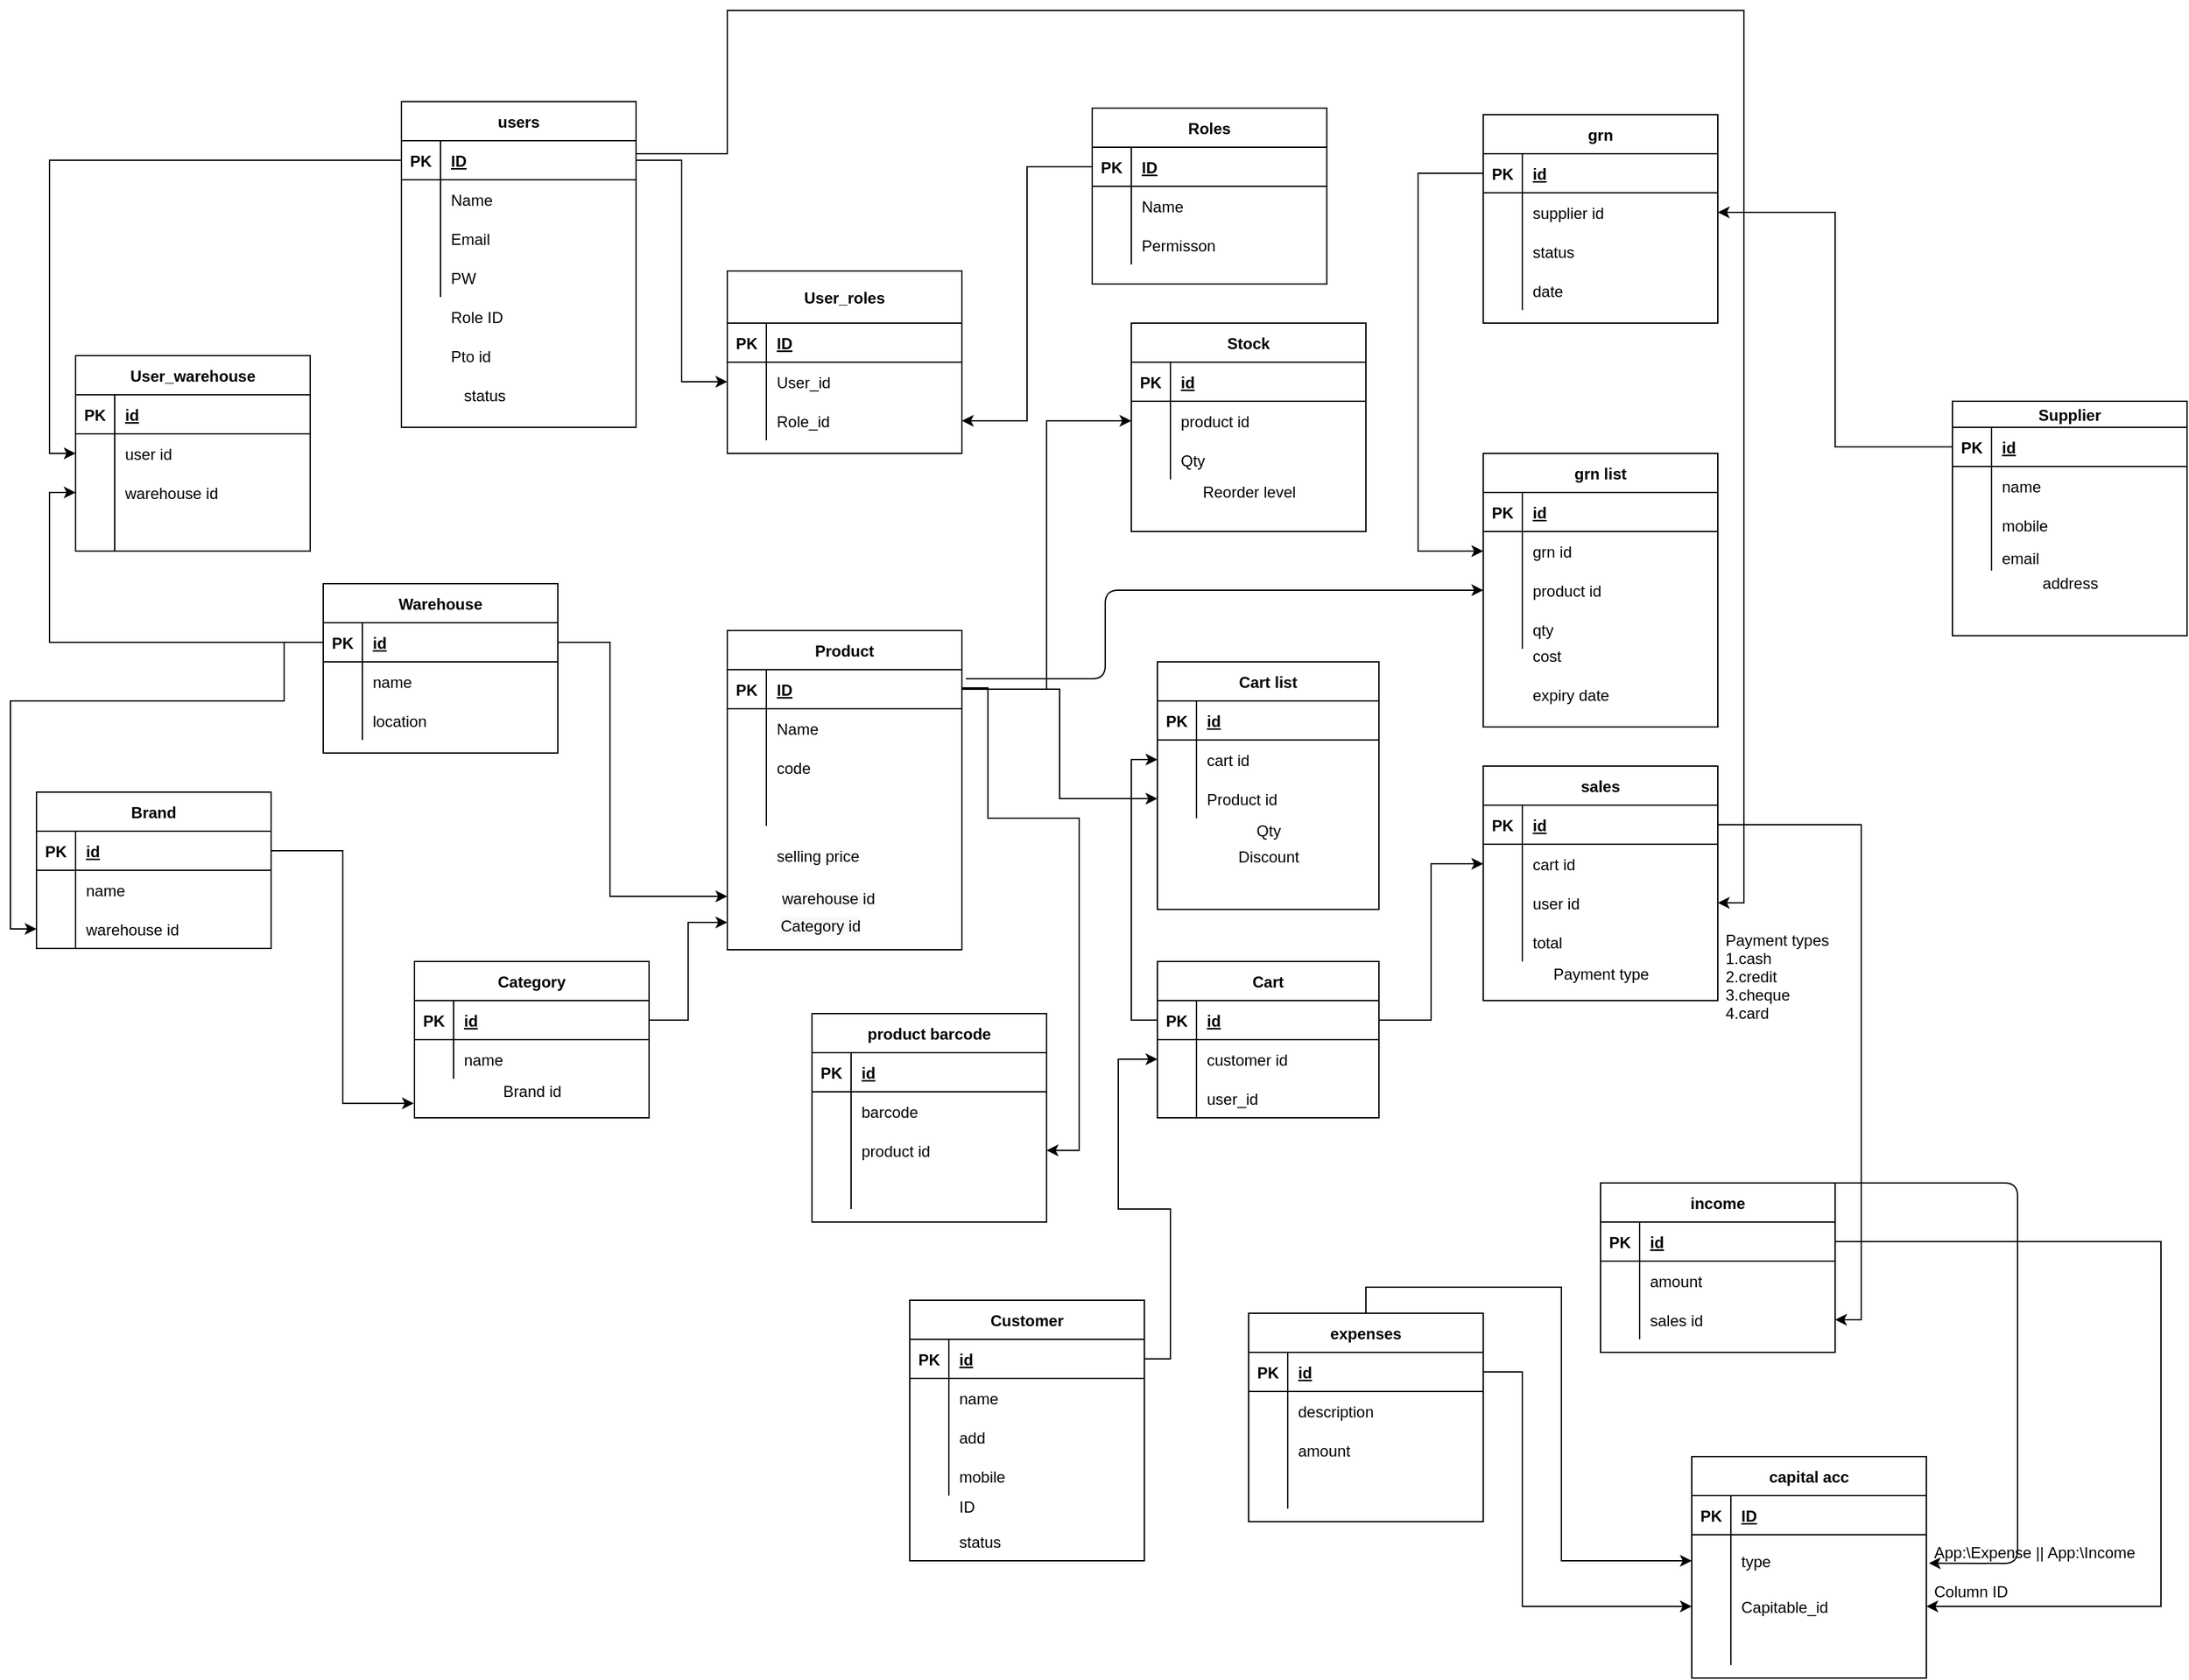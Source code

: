 <mxfile version="13.6.2" type="github">
  <diagram id="R2lEEEUBdFMjLlhIrx00" name="Page-1">
    <mxGraphModel dx="1958" dy="1582" grid="1" gridSize="10" guides="1" tooltips="1" connect="1" arrows="1" fold="1" page="1" pageScale="1" pageWidth="850" pageHeight="1100" math="0" shadow="0" extFonts="Permanent Marker^https://fonts.googleapis.com/css?family=Permanent+Marker">
      <root>
        <mxCell id="0" />
        <mxCell id="1" parent="0" />
        <mxCell id="BjQVpfoh1mBe_Br5qtUQ-55" style="edgeStyle=orthogonalEdgeStyle;rounded=0;orthogonalLoop=1;jettySize=auto;html=1;entryX=0;entryY=0.5;entryDx=0;entryDy=0;" parent="1" source="BjQVpfoh1mBe_Br5qtUQ-2" target="BjQVpfoh1mBe_Br5qtUQ-48" edge="1">
          <mxGeometry relative="1" as="geometry" />
        </mxCell>
        <mxCell id="BjQVpfoh1mBe_Br5qtUQ-44" value="User_roles" style="shape=table;startSize=40;container=1;collapsible=1;childLayout=tableLayout;fixedRows=1;rowLines=0;fontStyle=1;align=center;resizeLast=1;" parent="1" vertex="1">
          <mxGeometry x="270" y="160" width="180" height="140" as="geometry" />
        </mxCell>
        <mxCell id="BjQVpfoh1mBe_Br5qtUQ-45" value="" style="shape=partialRectangle;collapsible=0;dropTarget=0;pointerEvents=0;fillColor=none;top=0;left=0;bottom=1;right=0;points=[[0,0.5],[1,0.5]];portConstraint=eastwest;" parent="BjQVpfoh1mBe_Br5qtUQ-44" vertex="1">
          <mxGeometry y="40" width="180" height="30" as="geometry" />
        </mxCell>
        <mxCell id="BjQVpfoh1mBe_Br5qtUQ-46" value="PK" style="shape=partialRectangle;connectable=0;fillColor=none;top=0;left=0;bottom=0;right=0;fontStyle=1;overflow=hidden;" parent="BjQVpfoh1mBe_Br5qtUQ-45" vertex="1">
          <mxGeometry width="30" height="30" as="geometry" />
        </mxCell>
        <mxCell id="BjQVpfoh1mBe_Br5qtUQ-47" value="ID" style="shape=partialRectangle;connectable=0;fillColor=none;top=0;left=0;bottom=0;right=0;align=left;spacingLeft=6;fontStyle=5;overflow=hidden;" parent="BjQVpfoh1mBe_Br5qtUQ-45" vertex="1">
          <mxGeometry x="30" width="150" height="30" as="geometry" />
        </mxCell>
        <mxCell id="BjQVpfoh1mBe_Br5qtUQ-48" value="" style="shape=partialRectangle;collapsible=0;dropTarget=0;pointerEvents=0;fillColor=none;top=0;left=0;bottom=0;right=0;points=[[0,0.5],[1,0.5]];portConstraint=eastwest;" parent="BjQVpfoh1mBe_Br5qtUQ-44" vertex="1">
          <mxGeometry y="70" width="180" height="30" as="geometry" />
        </mxCell>
        <mxCell id="BjQVpfoh1mBe_Br5qtUQ-49" value="" style="shape=partialRectangle;connectable=0;fillColor=none;top=0;left=0;bottom=0;right=0;editable=1;overflow=hidden;" parent="BjQVpfoh1mBe_Br5qtUQ-48" vertex="1">
          <mxGeometry width="30" height="30" as="geometry" />
        </mxCell>
        <mxCell id="BjQVpfoh1mBe_Br5qtUQ-50" value="User_id" style="shape=partialRectangle;connectable=0;fillColor=none;top=0;left=0;bottom=0;right=0;align=left;spacingLeft=6;overflow=hidden;" parent="BjQVpfoh1mBe_Br5qtUQ-48" vertex="1">
          <mxGeometry x="30" width="150" height="30" as="geometry" />
        </mxCell>
        <mxCell id="BjQVpfoh1mBe_Br5qtUQ-51" value="" style="shape=partialRectangle;collapsible=0;dropTarget=0;pointerEvents=0;fillColor=none;top=0;left=0;bottom=0;right=0;points=[[0,0.5],[1,0.5]];portConstraint=eastwest;" parent="BjQVpfoh1mBe_Br5qtUQ-44" vertex="1">
          <mxGeometry y="100" width="180" height="30" as="geometry" />
        </mxCell>
        <mxCell id="BjQVpfoh1mBe_Br5qtUQ-52" value="" style="shape=partialRectangle;connectable=0;fillColor=none;top=0;left=0;bottom=0;right=0;editable=1;overflow=hidden;" parent="BjQVpfoh1mBe_Br5qtUQ-51" vertex="1">
          <mxGeometry width="30" height="30" as="geometry" />
        </mxCell>
        <mxCell id="BjQVpfoh1mBe_Br5qtUQ-53" value="Role_id" style="shape=partialRectangle;connectable=0;fillColor=none;top=0;left=0;bottom=0;right=0;align=left;spacingLeft=6;overflow=hidden;" parent="BjQVpfoh1mBe_Br5qtUQ-51" vertex="1">
          <mxGeometry x="30" width="150" height="30" as="geometry" />
        </mxCell>
        <mxCell id="BjQVpfoh1mBe_Br5qtUQ-22" value="Roles" style="shape=table;startSize=30;container=1;collapsible=1;childLayout=tableLayout;fixedRows=1;rowLines=0;fontStyle=1;align=center;resizeLast=1;" parent="1" vertex="1">
          <mxGeometry x="550" y="35" width="180" height="135" as="geometry" />
        </mxCell>
        <mxCell id="BjQVpfoh1mBe_Br5qtUQ-23" value="" style="shape=partialRectangle;collapsible=0;dropTarget=0;pointerEvents=0;fillColor=none;top=0;left=0;bottom=1;right=0;points=[[0,0.5],[1,0.5]];portConstraint=eastwest;" parent="BjQVpfoh1mBe_Br5qtUQ-22" vertex="1">
          <mxGeometry y="30" width="180" height="30" as="geometry" />
        </mxCell>
        <mxCell id="BjQVpfoh1mBe_Br5qtUQ-24" value="PK" style="shape=partialRectangle;connectable=0;fillColor=none;top=0;left=0;bottom=0;right=0;fontStyle=1;overflow=hidden;" parent="BjQVpfoh1mBe_Br5qtUQ-23" vertex="1">
          <mxGeometry width="30" height="30" as="geometry" />
        </mxCell>
        <mxCell id="BjQVpfoh1mBe_Br5qtUQ-25" value="ID" style="shape=partialRectangle;connectable=0;fillColor=none;top=0;left=0;bottom=0;right=0;align=left;spacingLeft=6;fontStyle=5;overflow=hidden;" parent="BjQVpfoh1mBe_Br5qtUQ-23" vertex="1">
          <mxGeometry x="30" width="150" height="30" as="geometry" />
        </mxCell>
        <mxCell id="BjQVpfoh1mBe_Br5qtUQ-26" value="" style="shape=partialRectangle;collapsible=0;dropTarget=0;pointerEvents=0;fillColor=none;top=0;left=0;bottom=0;right=0;points=[[0,0.5],[1,0.5]];portConstraint=eastwest;" parent="BjQVpfoh1mBe_Br5qtUQ-22" vertex="1">
          <mxGeometry y="60" width="180" height="30" as="geometry" />
        </mxCell>
        <mxCell id="BjQVpfoh1mBe_Br5qtUQ-27" value="" style="shape=partialRectangle;connectable=0;fillColor=none;top=0;left=0;bottom=0;right=0;editable=1;overflow=hidden;" parent="BjQVpfoh1mBe_Br5qtUQ-26" vertex="1">
          <mxGeometry width="30" height="30" as="geometry" />
        </mxCell>
        <mxCell id="BjQVpfoh1mBe_Br5qtUQ-28" value="Name" style="shape=partialRectangle;connectable=0;fillColor=none;top=0;left=0;bottom=0;right=0;align=left;spacingLeft=6;overflow=hidden;" parent="BjQVpfoh1mBe_Br5qtUQ-26" vertex="1">
          <mxGeometry x="30" width="150" height="30" as="geometry" />
        </mxCell>
        <mxCell id="BjQVpfoh1mBe_Br5qtUQ-29" value="" style="shape=partialRectangle;collapsible=0;dropTarget=0;pointerEvents=0;fillColor=none;top=0;left=0;bottom=0;right=0;points=[[0,0.5],[1,0.5]];portConstraint=eastwest;" parent="BjQVpfoh1mBe_Br5qtUQ-22" vertex="1">
          <mxGeometry y="90" width="180" height="30" as="geometry" />
        </mxCell>
        <mxCell id="BjQVpfoh1mBe_Br5qtUQ-30" value="" style="shape=partialRectangle;connectable=0;fillColor=none;top=0;left=0;bottom=0;right=0;editable=1;overflow=hidden;" parent="BjQVpfoh1mBe_Br5qtUQ-29" vertex="1">
          <mxGeometry width="30" height="30" as="geometry" />
        </mxCell>
        <mxCell id="BjQVpfoh1mBe_Br5qtUQ-31" value="Permisson" style="shape=partialRectangle;connectable=0;fillColor=none;top=0;left=0;bottom=0;right=0;align=left;spacingLeft=6;overflow=hidden;" parent="BjQVpfoh1mBe_Br5qtUQ-29" vertex="1">
          <mxGeometry x="30" width="150" height="30" as="geometry" />
        </mxCell>
        <mxCell id="BjQVpfoh1mBe_Br5qtUQ-57" style="edgeStyle=orthogonalEdgeStyle;rounded=0;orthogonalLoop=1;jettySize=auto;html=1;entryX=1;entryY=0.5;entryDx=0;entryDy=0;" parent="1" source="BjQVpfoh1mBe_Br5qtUQ-23" target="BjQVpfoh1mBe_Br5qtUQ-51" edge="1">
          <mxGeometry relative="1" as="geometry" />
        </mxCell>
        <mxCell id="BjQVpfoh1mBe_Br5qtUQ-173" value="Stock" style="shape=table;startSize=30;container=1;collapsible=1;childLayout=tableLayout;fixedRows=1;rowLines=0;fontStyle=1;align=center;resizeLast=1;" parent="1" vertex="1">
          <mxGeometry x="580" y="200" width="180" height="160" as="geometry" />
        </mxCell>
        <mxCell id="BjQVpfoh1mBe_Br5qtUQ-174" value="" style="shape=partialRectangle;collapsible=0;dropTarget=0;pointerEvents=0;fillColor=none;top=0;left=0;bottom=1;right=0;points=[[0,0.5],[1,0.5]];portConstraint=eastwest;" parent="BjQVpfoh1mBe_Br5qtUQ-173" vertex="1">
          <mxGeometry y="30" width="180" height="30" as="geometry" />
        </mxCell>
        <mxCell id="BjQVpfoh1mBe_Br5qtUQ-175" value="PK" style="shape=partialRectangle;connectable=0;fillColor=none;top=0;left=0;bottom=0;right=0;fontStyle=1;overflow=hidden;" parent="BjQVpfoh1mBe_Br5qtUQ-174" vertex="1">
          <mxGeometry width="30" height="30" as="geometry" />
        </mxCell>
        <mxCell id="BjQVpfoh1mBe_Br5qtUQ-176" value="id" style="shape=partialRectangle;connectable=0;fillColor=none;top=0;left=0;bottom=0;right=0;align=left;spacingLeft=6;fontStyle=5;overflow=hidden;" parent="BjQVpfoh1mBe_Br5qtUQ-174" vertex="1">
          <mxGeometry x="30" width="150" height="30" as="geometry" />
        </mxCell>
        <mxCell id="BjQVpfoh1mBe_Br5qtUQ-177" value="" style="shape=partialRectangle;collapsible=0;dropTarget=0;pointerEvents=0;fillColor=none;top=0;left=0;bottom=0;right=0;points=[[0,0.5],[1,0.5]];portConstraint=eastwest;" parent="BjQVpfoh1mBe_Br5qtUQ-173" vertex="1">
          <mxGeometry y="60" width="180" height="30" as="geometry" />
        </mxCell>
        <mxCell id="BjQVpfoh1mBe_Br5qtUQ-178" value="" style="shape=partialRectangle;connectable=0;fillColor=none;top=0;left=0;bottom=0;right=0;editable=1;overflow=hidden;" parent="BjQVpfoh1mBe_Br5qtUQ-177" vertex="1">
          <mxGeometry width="30" height="30" as="geometry" />
        </mxCell>
        <mxCell id="BjQVpfoh1mBe_Br5qtUQ-179" value="product id" style="shape=partialRectangle;connectable=0;fillColor=none;top=0;left=0;bottom=0;right=0;align=left;spacingLeft=6;overflow=hidden;" parent="BjQVpfoh1mBe_Br5qtUQ-177" vertex="1">
          <mxGeometry x="30" width="150" height="30" as="geometry" />
        </mxCell>
        <mxCell id="BjQVpfoh1mBe_Br5qtUQ-180" value="" style="shape=partialRectangle;collapsible=0;dropTarget=0;pointerEvents=0;fillColor=none;top=0;left=0;bottom=0;right=0;points=[[0,0.5],[1,0.5]];portConstraint=eastwest;" parent="BjQVpfoh1mBe_Br5qtUQ-173" vertex="1">
          <mxGeometry y="90" width="180" height="30" as="geometry" />
        </mxCell>
        <mxCell id="BjQVpfoh1mBe_Br5qtUQ-181" value="" style="shape=partialRectangle;connectable=0;fillColor=none;top=0;left=0;bottom=0;right=0;editable=1;overflow=hidden;" parent="BjQVpfoh1mBe_Br5qtUQ-180" vertex="1">
          <mxGeometry width="30" height="30" as="geometry" />
        </mxCell>
        <mxCell id="BjQVpfoh1mBe_Br5qtUQ-182" value="Qty" style="shape=partialRectangle;connectable=0;fillColor=none;top=0;left=0;bottom=0;right=0;align=left;spacingLeft=6;overflow=hidden;" parent="BjQVpfoh1mBe_Br5qtUQ-180" vertex="1">
          <mxGeometry x="30" width="150" height="30" as="geometry" />
        </mxCell>
        <mxCell id="BjQVpfoh1mBe_Br5qtUQ-265" value="&lt;div&gt;&lt;span&gt;Reorder level&lt;/span&gt;&lt;/div&gt;" style="text;html=1;align=center;verticalAlign=middle;resizable=0;points=[];autosize=1;" parent="BjQVpfoh1mBe_Br5qtUQ-173" vertex="1">
          <mxGeometry y="120" width="180" height="20" as="geometry" />
        </mxCell>
        <mxCell id="BjQVpfoh1mBe_Br5qtUQ-166" value="" style="shape=partialRectangle;collapsible=0;dropTarget=0;pointerEvents=0;fillColor=none;top=0;left=0;bottom=0;right=0;points=[[0,0.5],[1,0.5]];portConstraint=eastwest;" parent="1" vertex="1">
          <mxGeometry x="380" y="910" width="180" height="30" as="geometry" />
        </mxCell>
        <mxCell id="BjQVpfoh1mBe_Br5qtUQ-168" value="" style="shape=partialRectangle;connectable=0;fillColor=none;top=0;left=0;bottom=0;right=0;align=left;spacingLeft=6;overflow=hidden;" parent="BjQVpfoh1mBe_Br5qtUQ-166" vertex="1">
          <mxGeometry x="30" width="150" height="30" as="geometry" />
        </mxCell>
        <mxCell id="BjQVpfoh1mBe_Br5qtUQ-317" value="" style="group" parent="BjQVpfoh1mBe_Br5qtUQ-166" vertex="1" connectable="0">
          <mxGeometry width="30" height="30" as="geometry" />
        </mxCell>
        <mxCell id="BjQVpfoh1mBe_Br5qtUQ-167" value="" style="shape=partialRectangle;connectable=0;fillColor=none;top=0;left=0;bottom=0;right=0;editable=1;overflow=hidden;" parent="BjQVpfoh1mBe_Br5qtUQ-317" vertex="1">
          <mxGeometry width="30" height="30" as="geometry" />
        </mxCell>
        <mxCell id="BjQVpfoh1mBe_Br5qtUQ-170" value="" style="shape=partialRectangle;connectable=0;fillColor=none;top=0;left=0;bottom=0;right=0;align=left;spacingLeft=6;overflow=hidden;" parent="1" vertex="1">
          <mxGeometry x="410" y="930" width="150" height="30" as="geometry" />
        </mxCell>
        <mxCell id="BjQVpfoh1mBe_Br5qtUQ-186" style="edgeStyle=orthogonalEdgeStyle;rounded=0;orthogonalLoop=1;jettySize=auto;html=1;exitX=1;exitY=0.5;exitDx=0;exitDy=0;entryX=0;entryY=0.5;entryDx=0;entryDy=0;" parent="1" source="BjQVpfoh1mBe_Br5qtUQ-72" target="BjQVpfoh1mBe_Br5qtUQ-177" edge="1">
          <mxGeometry relative="1" as="geometry" />
        </mxCell>
        <mxCell id="BjQVpfoh1mBe_Br5qtUQ-249" value="Warehouse" style="shape=table;startSize=30;container=1;collapsible=1;childLayout=tableLayout;fixedRows=1;rowLines=0;fontStyle=1;align=center;resizeLast=1;" parent="1" vertex="1">
          <mxGeometry x="-40" y="400" width="180" height="130" as="geometry" />
        </mxCell>
        <mxCell id="BjQVpfoh1mBe_Br5qtUQ-250" value="" style="shape=partialRectangle;collapsible=0;dropTarget=0;pointerEvents=0;fillColor=none;top=0;left=0;bottom=1;right=0;points=[[0,0.5],[1,0.5]];portConstraint=eastwest;" parent="BjQVpfoh1mBe_Br5qtUQ-249" vertex="1">
          <mxGeometry y="30" width="180" height="30" as="geometry" />
        </mxCell>
        <mxCell id="BjQVpfoh1mBe_Br5qtUQ-251" value="PK" style="shape=partialRectangle;connectable=0;fillColor=none;top=0;left=0;bottom=0;right=0;fontStyle=1;overflow=hidden;" parent="BjQVpfoh1mBe_Br5qtUQ-250" vertex="1">
          <mxGeometry width="30" height="30" as="geometry" />
        </mxCell>
        <mxCell id="BjQVpfoh1mBe_Br5qtUQ-252" value="id" style="shape=partialRectangle;connectable=0;fillColor=none;top=0;left=0;bottom=0;right=0;align=left;spacingLeft=6;fontStyle=5;overflow=hidden;" parent="BjQVpfoh1mBe_Br5qtUQ-250" vertex="1">
          <mxGeometry x="30" width="150" height="30" as="geometry" />
        </mxCell>
        <mxCell id="BjQVpfoh1mBe_Br5qtUQ-253" value="" style="shape=partialRectangle;collapsible=0;dropTarget=0;pointerEvents=0;fillColor=none;top=0;left=0;bottom=0;right=0;points=[[0,0.5],[1,0.5]];portConstraint=eastwest;" parent="BjQVpfoh1mBe_Br5qtUQ-249" vertex="1">
          <mxGeometry y="60" width="180" height="30" as="geometry" />
        </mxCell>
        <mxCell id="BjQVpfoh1mBe_Br5qtUQ-254" value="" style="shape=partialRectangle;connectable=0;fillColor=none;top=0;left=0;bottom=0;right=0;editable=1;overflow=hidden;" parent="BjQVpfoh1mBe_Br5qtUQ-253" vertex="1">
          <mxGeometry width="30" height="30" as="geometry" />
        </mxCell>
        <mxCell id="BjQVpfoh1mBe_Br5qtUQ-255" value="name" style="shape=partialRectangle;connectable=0;fillColor=none;top=0;left=0;bottom=0;right=0;align=left;spacingLeft=6;overflow=hidden;" parent="BjQVpfoh1mBe_Br5qtUQ-253" vertex="1">
          <mxGeometry x="30" width="150" height="30" as="geometry" />
        </mxCell>
        <mxCell id="BjQVpfoh1mBe_Br5qtUQ-256" value="" style="shape=partialRectangle;collapsible=0;dropTarget=0;pointerEvents=0;fillColor=none;top=0;left=0;bottom=0;right=0;points=[[0,0.5],[1,0.5]];portConstraint=eastwest;" parent="BjQVpfoh1mBe_Br5qtUQ-249" vertex="1">
          <mxGeometry y="90" width="180" height="30" as="geometry" />
        </mxCell>
        <mxCell id="BjQVpfoh1mBe_Br5qtUQ-257" value="" style="shape=partialRectangle;connectable=0;fillColor=none;top=0;left=0;bottom=0;right=0;editable=1;overflow=hidden;" parent="BjQVpfoh1mBe_Br5qtUQ-256" vertex="1">
          <mxGeometry width="30" height="30" as="geometry" />
        </mxCell>
        <mxCell id="BjQVpfoh1mBe_Br5qtUQ-258" value="location" style="shape=partialRectangle;connectable=0;fillColor=none;top=0;left=0;bottom=0;right=0;align=left;spacingLeft=6;overflow=hidden;" parent="BjQVpfoh1mBe_Br5qtUQ-256" vertex="1">
          <mxGeometry x="30" width="150" height="30" as="geometry" />
        </mxCell>
        <mxCell id="BjQVpfoh1mBe_Br5qtUQ-220" value="Cart list" style="shape=table;startSize=30;container=1;collapsible=1;childLayout=tableLayout;fixedRows=1;rowLines=0;fontStyle=1;align=center;resizeLast=1;" parent="1" vertex="1">
          <mxGeometry x="600" y="460" width="170" height="190" as="geometry" />
        </mxCell>
        <mxCell id="BjQVpfoh1mBe_Br5qtUQ-221" value="" style="shape=partialRectangle;collapsible=0;dropTarget=0;pointerEvents=0;fillColor=none;top=0;left=0;bottom=1;right=0;points=[[0,0.5],[1,0.5]];portConstraint=eastwest;" parent="BjQVpfoh1mBe_Br5qtUQ-220" vertex="1">
          <mxGeometry y="30" width="170" height="30" as="geometry" />
        </mxCell>
        <mxCell id="BjQVpfoh1mBe_Br5qtUQ-222" value="PK" style="shape=partialRectangle;connectable=0;fillColor=none;top=0;left=0;bottom=0;right=0;fontStyle=1;overflow=hidden;" parent="BjQVpfoh1mBe_Br5qtUQ-221" vertex="1">
          <mxGeometry width="30" height="30" as="geometry" />
        </mxCell>
        <mxCell id="BjQVpfoh1mBe_Br5qtUQ-223" value="id" style="shape=partialRectangle;connectable=0;fillColor=none;top=0;left=0;bottom=0;right=0;align=left;spacingLeft=6;fontStyle=5;overflow=hidden;" parent="BjQVpfoh1mBe_Br5qtUQ-221" vertex="1">
          <mxGeometry x="30" width="140" height="30" as="geometry" />
        </mxCell>
        <mxCell id="BjQVpfoh1mBe_Br5qtUQ-224" value="" style="shape=partialRectangle;collapsible=0;dropTarget=0;pointerEvents=0;fillColor=none;top=0;left=0;bottom=0;right=0;points=[[0,0.5],[1,0.5]];portConstraint=eastwest;" parent="BjQVpfoh1mBe_Br5qtUQ-220" vertex="1">
          <mxGeometry y="60" width="170" height="30" as="geometry" />
        </mxCell>
        <mxCell id="BjQVpfoh1mBe_Br5qtUQ-225" value="" style="shape=partialRectangle;connectable=0;fillColor=none;top=0;left=0;bottom=0;right=0;editable=1;overflow=hidden;" parent="BjQVpfoh1mBe_Br5qtUQ-224" vertex="1">
          <mxGeometry width="30" height="30" as="geometry" />
        </mxCell>
        <mxCell id="BjQVpfoh1mBe_Br5qtUQ-226" value="cart id" style="shape=partialRectangle;connectable=0;fillColor=none;top=0;left=0;bottom=0;right=0;align=left;spacingLeft=6;overflow=hidden;" parent="BjQVpfoh1mBe_Br5qtUQ-224" vertex="1">
          <mxGeometry x="30" width="140" height="30" as="geometry" />
        </mxCell>
        <mxCell id="BjQVpfoh1mBe_Br5qtUQ-227" value="" style="shape=partialRectangle;collapsible=0;dropTarget=0;pointerEvents=0;fillColor=none;top=0;left=0;bottom=0;right=0;points=[[0,0.5],[1,0.5]];portConstraint=eastwest;" parent="BjQVpfoh1mBe_Br5qtUQ-220" vertex="1">
          <mxGeometry y="90" width="170" height="30" as="geometry" />
        </mxCell>
        <mxCell id="BjQVpfoh1mBe_Br5qtUQ-228" value="" style="shape=partialRectangle;connectable=0;fillColor=none;top=0;left=0;bottom=0;right=0;editable=1;overflow=hidden;" parent="BjQVpfoh1mBe_Br5qtUQ-227" vertex="1">
          <mxGeometry width="30" height="30" as="geometry" />
        </mxCell>
        <mxCell id="BjQVpfoh1mBe_Br5qtUQ-229" value="Product id" style="shape=partialRectangle;connectable=0;fillColor=none;top=0;left=0;bottom=0;right=0;align=left;spacingLeft=6;overflow=hidden;" parent="BjQVpfoh1mBe_Br5qtUQ-227" vertex="1">
          <mxGeometry x="30" width="140" height="30" as="geometry" />
        </mxCell>
        <mxCell id="BjQVpfoh1mBe_Br5qtUQ-263" value="Qty" style="text;html=1;align=center;verticalAlign=middle;resizable=0;points=[];autosize=1;" parent="BjQVpfoh1mBe_Br5qtUQ-220" vertex="1">
          <mxGeometry y="120" width="170" height="20" as="geometry" />
        </mxCell>
        <mxCell id="BjQVpfoh1mBe_Br5qtUQ-264" value="Discount" style="text;html=1;align=center;verticalAlign=middle;resizable=0;points=[];autosize=1;" parent="BjQVpfoh1mBe_Br5qtUQ-220" vertex="1">
          <mxGeometry y="140" width="170" height="20" as="geometry" />
        </mxCell>
        <mxCell id="BjQVpfoh1mBe_Br5qtUQ-231" style="edgeStyle=orthogonalEdgeStyle;rounded=0;orthogonalLoop=1;jettySize=auto;html=1;exitX=0;exitY=0.5;exitDx=0;exitDy=0;entryX=0;entryY=0.5;entryDx=0;entryDy=0;" parent="1" source="BjQVpfoh1mBe_Br5qtUQ-207" target="BjQVpfoh1mBe_Br5qtUQ-224" edge="1">
          <mxGeometry relative="1" as="geometry" />
        </mxCell>
        <mxCell id="BjQVpfoh1mBe_Br5qtUQ-266" style="edgeStyle=orthogonalEdgeStyle;rounded=0;orthogonalLoop=1;jettySize=auto;html=1;exitX=1;exitY=0.5;exitDx=0;exitDy=0;entryX=0;entryY=0.5;entryDx=0;entryDy=0;" parent="1" source="BjQVpfoh1mBe_Br5qtUQ-72" target="BjQVpfoh1mBe_Br5qtUQ-227" edge="1">
          <mxGeometry relative="1" as="geometry" />
        </mxCell>
        <mxCell id="BjQVpfoh1mBe_Br5qtUQ-206" value="Cart" style="shape=table;startSize=30;container=1;collapsible=1;childLayout=tableLayout;fixedRows=1;rowLines=0;fontStyle=1;align=center;resizeLast=1;" parent="1" vertex="1">
          <mxGeometry x="600" y="690" width="170" height="120" as="geometry" />
        </mxCell>
        <mxCell id="BjQVpfoh1mBe_Br5qtUQ-207" value="" style="shape=partialRectangle;collapsible=0;dropTarget=0;pointerEvents=0;fillColor=none;top=0;left=0;bottom=1;right=0;points=[[0,0.5],[1,0.5]];portConstraint=eastwest;" parent="BjQVpfoh1mBe_Br5qtUQ-206" vertex="1">
          <mxGeometry y="30" width="170" height="30" as="geometry" />
        </mxCell>
        <mxCell id="BjQVpfoh1mBe_Br5qtUQ-208" value="PK" style="shape=partialRectangle;connectable=0;fillColor=none;top=0;left=0;bottom=0;right=0;fontStyle=1;overflow=hidden;" parent="BjQVpfoh1mBe_Br5qtUQ-207" vertex="1">
          <mxGeometry width="30" height="30" as="geometry" />
        </mxCell>
        <mxCell id="BjQVpfoh1mBe_Br5qtUQ-209" value="id" style="shape=partialRectangle;connectable=0;fillColor=none;top=0;left=0;bottom=0;right=0;align=left;spacingLeft=6;fontStyle=5;overflow=hidden;" parent="BjQVpfoh1mBe_Br5qtUQ-207" vertex="1">
          <mxGeometry x="30" width="140" height="30" as="geometry" />
        </mxCell>
        <mxCell id="BjQVpfoh1mBe_Br5qtUQ-210" value="" style="shape=partialRectangle;collapsible=0;dropTarget=0;pointerEvents=0;fillColor=none;top=0;left=0;bottom=0;right=0;points=[[0,0.5],[1,0.5]];portConstraint=eastwest;" parent="BjQVpfoh1mBe_Br5qtUQ-206" vertex="1">
          <mxGeometry y="60" width="170" height="30" as="geometry" />
        </mxCell>
        <mxCell id="BjQVpfoh1mBe_Br5qtUQ-211" value="" style="shape=partialRectangle;connectable=0;fillColor=none;top=0;left=0;bottom=0;right=0;editable=1;overflow=hidden;" parent="BjQVpfoh1mBe_Br5qtUQ-210" vertex="1">
          <mxGeometry width="30" height="30" as="geometry" />
        </mxCell>
        <mxCell id="BjQVpfoh1mBe_Br5qtUQ-212" value="customer id" style="shape=partialRectangle;connectable=0;fillColor=none;top=0;left=0;bottom=0;right=0;align=left;spacingLeft=6;overflow=hidden;" parent="BjQVpfoh1mBe_Br5qtUQ-210" vertex="1">
          <mxGeometry x="30" width="140" height="30" as="geometry" />
        </mxCell>
        <mxCell id="BjQVpfoh1mBe_Br5qtUQ-213" value="" style="shape=partialRectangle;collapsible=0;dropTarget=0;pointerEvents=0;fillColor=none;top=0;left=0;bottom=0;right=0;points=[[0,0.5],[1,0.5]];portConstraint=eastwest;" parent="BjQVpfoh1mBe_Br5qtUQ-206" vertex="1">
          <mxGeometry y="90" width="170" height="30" as="geometry" />
        </mxCell>
        <mxCell id="BjQVpfoh1mBe_Br5qtUQ-214" value="" style="shape=partialRectangle;connectable=0;fillColor=none;top=0;left=0;bottom=0;right=0;editable=1;overflow=hidden;" parent="BjQVpfoh1mBe_Br5qtUQ-213" vertex="1">
          <mxGeometry width="30" height="30" as="geometry" />
        </mxCell>
        <mxCell id="BjQVpfoh1mBe_Br5qtUQ-215" value="" style="shape=partialRectangle;connectable=0;fillColor=none;top=0;left=0;bottom=0;right=0;align=left;spacingLeft=6;overflow=hidden;" parent="BjQVpfoh1mBe_Br5qtUQ-213" vertex="1">
          <mxGeometry x="30" width="140" height="30" as="geometry" />
        </mxCell>
        <mxCell id="BjQVpfoh1mBe_Br5qtUQ-284" value="User_warehouse" style="shape=table;startSize=30;container=1;collapsible=1;childLayout=tableLayout;fixedRows=1;rowLines=0;fontStyle=1;align=center;resizeLast=1;" parent="1" vertex="1">
          <mxGeometry x="-230" y="225" width="180" height="150" as="geometry" />
        </mxCell>
        <mxCell id="BjQVpfoh1mBe_Br5qtUQ-285" value="" style="shape=partialRectangle;collapsible=0;dropTarget=0;pointerEvents=0;fillColor=none;top=0;left=0;bottom=1;right=0;points=[[0,0.5],[1,0.5]];portConstraint=eastwest;" parent="BjQVpfoh1mBe_Br5qtUQ-284" vertex="1">
          <mxGeometry y="30" width="180" height="30" as="geometry" />
        </mxCell>
        <mxCell id="BjQVpfoh1mBe_Br5qtUQ-286" value="PK" style="shape=partialRectangle;connectable=0;fillColor=none;top=0;left=0;bottom=0;right=0;fontStyle=1;overflow=hidden;" parent="BjQVpfoh1mBe_Br5qtUQ-285" vertex="1">
          <mxGeometry width="30" height="30" as="geometry" />
        </mxCell>
        <mxCell id="BjQVpfoh1mBe_Br5qtUQ-287" value="id" style="shape=partialRectangle;connectable=0;fillColor=none;top=0;left=0;bottom=0;right=0;align=left;spacingLeft=6;fontStyle=5;overflow=hidden;" parent="BjQVpfoh1mBe_Br5qtUQ-285" vertex="1">
          <mxGeometry x="30" width="150" height="30" as="geometry" />
        </mxCell>
        <mxCell id="BjQVpfoh1mBe_Br5qtUQ-288" value="" style="shape=partialRectangle;collapsible=0;dropTarget=0;pointerEvents=0;fillColor=none;top=0;left=0;bottom=0;right=0;points=[[0,0.5],[1,0.5]];portConstraint=eastwest;" parent="BjQVpfoh1mBe_Br5qtUQ-284" vertex="1">
          <mxGeometry y="60" width="180" height="30" as="geometry" />
        </mxCell>
        <mxCell id="BjQVpfoh1mBe_Br5qtUQ-289" value="" style="shape=partialRectangle;connectable=0;fillColor=none;top=0;left=0;bottom=0;right=0;editable=1;overflow=hidden;" parent="BjQVpfoh1mBe_Br5qtUQ-288" vertex="1">
          <mxGeometry width="30" height="30" as="geometry" />
        </mxCell>
        <mxCell id="BjQVpfoh1mBe_Br5qtUQ-290" value="user id" style="shape=partialRectangle;connectable=0;fillColor=none;top=0;left=0;bottom=0;right=0;align=left;spacingLeft=6;overflow=hidden;" parent="BjQVpfoh1mBe_Br5qtUQ-288" vertex="1">
          <mxGeometry x="30" width="150" height="30" as="geometry" />
        </mxCell>
        <mxCell id="BjQVpfoh1mBe_Br5qtUQ-291" value="" style="shape=partialRectangle;collapsible=0;dropTarget=0;pointerEvents=0;fillColor=none;top=0;left=0;bottom=0;right=0;points=[[0,0.5],[1,0.5]];portConstraint=eastwest;" parent="BjQVpfoh1mBe_Br5qtUQ-284" vertex="1">
          <mxGeometry y="90" width="180" height="30" as="geometry" />
        </mxCell>
        <mxCell id="BjQVpfoh1mBe_Br5qtUQ-292" value="" style="shape=partialRectangle;connectable=0;fillColor=none;top=0;left=0;bottom=0;right=0;editable=1;overflow=hidden;" parent="BjQVpfoh1mBe_Br5qtUQ-291" vertex="1">
          <mxGeometry width="30" height="30" as="geometry" />
        </mxCell>
        <mxCell id="BjQVpfoh1mBe_Br5qtUQ-293" value="warehouse id" style="shape=partialRectangle;connectable=0;fillColor=none;top=0;left=0;bottom=0;right=0;align=left;spacingLeft=6;overflow=hidden;" parent="BjQVpfoh1mBe_Br5qtUQ-291" vertex="1">
          <mxGeometry x="30" width="150" height="30" as="geometry" />
        </mxCell>
        <mxCell id="BjQVpfoh1mBe_Br5qtUQ-294" value="" style="shape=partialRectangle;collapsible=0;dropTarget=0;pointerEvents=0;fillColor=none;top=0;left=0;bottom=0;right=0;points=[[0,0.5],[1,0.5]];portConstraint=eastwest;" parent="BjQVpfoh1mBe_Br5qtUQ-284" vertex="1">
          <mxGeometry y="120" width="180" height="30" as="geometry" />
        </mxCell>
        <mxCell id="BjQVpfoh1mBe_Br5qtUQ-295" value="" style="shape=partialRectangle;connectable=0;fillColor=none;top=0;left=0;bottom=0;right=0;editable=1;overflow=hidden;" parent="BjQVpfoh1mBe_Br5qtUQ-294" vertex="1">
          <mxGeometry width="30" height="30" as="geometry" />
        </mxCell>
        <mxCell id="BjQVpfoh1mBe_Br5qtUQ-296" value="" style="shape=partialRectangle;connectable=0;fillColor=none;top=0;left=0;bottom=0;right=0;align=left;spacingLeft=6;overflow=hidden;" parent="BjQVpfoh1mBe_Br5qtUQ-294" vertex="1">
          <mxGeometry x="30" width="150" height="30" as="geometry" />
        </mxCell>
        <mxCell id="BjQVpfoh1mBe_Br5qtUQ-300" value="" style="group" parent="1" vertex="1" connectable="0">
          <mxGeometry x="20" y="30" width="190" height="250" as="geometry" />
        </mxCell>
        <mxCell id="BjQVpfoh1mBe_Br5qtUQ-17" value="Role ID" style="shape=partialRectangle;connectable=0;fillColor=none;top=0;left=0;bottom=0;right=0;align=left;spacingLeft=6;overflow=hidden;" parent="BjQVpfoh1mBe_Br5qtUQ-300" vertex="1">
          <mxGeometry x="30" y="150" width="150" height="30" as="geometry" />
        </mxCell>
        <mxCell id="BjQVpfoh1mBe_Br5qtUQ-18" value="Pto id" style="shape=partialRectangle;connectable=0;fillColor=none;top=0;left=0;bottom=0;right=0;align=left;spacingLeft=6;overflow=hidden;" parent="BjQVpfoh1mBe_Br5qtUQ-300" vertex="1">
          <mxGeometry x="30" y="180" width="150" height="30" as="geometry" />
        </mxCell>
        <mxCell id="BjQVpfoh1mBe_Br5qtUQ-1" value="users" style="shape=table;startSize=30;container=1;collapsible=1;childLayout=tableLayout;fixedRows=1;rowLines=0;fontStyle=1;align=center;resizeLast=1;" parent="BjQVpfoh1mBe_Br5qtUQ-300" vertex="1">
          <mxGeometry width="180" height="250.0" as="geometry" />
        </mxCell>
        <mxCell id="BjQVpfoh1mBe_Br5qtUQ-2" value="" style="shape=partialRectangle;collapsible=0;dropTarget=0;pointerEvents=0;fillColor=none;top=0;left=0;bottom=1;right=0;points=[[0,0.5],[1,0.5]];portConstraint=eastwest;" parent="BjQVpfoh1mBe_Br5qtUQ-1" vertex="1">
          <mxGeometry y="30" width="180" height="30" as="geometry" />
        </mxCell>
        <mxCell id="BjQVpfoh1mBe_Br5qtUQ-3" value="PK" style="shape=partialRectangle;connectable=0;fillColor=none;top=0;left=0;bottom=0;right=0;fontStyle=1;overflow=hidden;" parent="BjQVpfoh1mBe_Br5qtUQ-2" vertex="1">
          <mxGeometry width="30" height="30" as="geometry" />
        </mxCell>
        <mxCell id="BjQVpfoh1mBe_Br5qtUQ-4" value="ID" style="shape=partialRectangle;connectable=0;fillColor=none;top=0;left=0;bottom=0;right=0;align=left;spacingLeft=6;fontStyle=5;overflow=hidden;" parent="BjQVpfoh1mBe_Br5qtUQ-2" vertex="1">
          <mxGeometry x="30" width="150" height="30" as="geometry" />
        </mxCell>
        <mxCell id="BjQVpfoh1mBe_Br5qtUQ-5" value="" style="shape=partialRectangle;collapsible=0;dropTarget=0;pointerEvents=0;fillColor=none;top=0;left=0;bottom=0;right=0;points=[[0,0.5],[1,0.5]];portConstraint=eastwest;" parent="BjQVpfoh1mBe_Br5qtUQ-1" vertex="1">
          <mxGeometry y="60" width="180" height="30" as="geometry" />
        </mxCell>
        <mxCell id="BjQVpfoh1mBe_Br5qtUQ-6" value="" style="shape=partialRectangle;connectable=0;fillColor=none;top=0;left=0;bottom=0;right=0;editable=1;overflow=hidden;" parent="BjQVpfoh1mBe_Br5qtUQ-5" vertex="1">
          <mxGeometry width="30" height="30" as="geometry" />
        </mxCell>
        <mxCell id="BjQVpfoh1mBe_Br5qtUQ-7" value="Name" style="shape=partialRectangle;connectable=0;fillColor=none;top=0;left=0;bottom=0;right=0;align=left;spacingLeft=6;overflow=hidden;" parent="BjQVpfoh1mBe_Br5qtUQ-5" vertex="1">
          <mxGeometry x="30" width="150" height="30" as="geometry" />
        </mxCell>
        <mxCell id="BjQVpfoh1mBe_Br5qtUQ-8" value="" style="shape=partialRectangle;collapsible=0;dropTarget=0;pointerEvents=0;fillColor=none;top=0;left=0;bottom=0;right=0;points=[[0,0.5],[1,0.5]];portConstraint=eastwest;" parent="BjQVpfoh1mBe_Br5qtUQ-1" vertex="1">
          <mxGeometry y="90" width="180" height="30" as="geometry" />
        </mxCell>
        <mxCell id="BjQVpfoh1mBe_Br5qtUQ-9" value="" style="shape=partialRectangle;connectable=0;fillColor=none;top=0;left=0;bottom=0;right=0;editable=1;overflow=hidden;" parent="BjQVpfoh1mBe_Br5qtUQ-8" vertex="1">
          <mxGeometry width="30" height="30" as="geometry" />
        </mxCell>
        <mxCell id="BjQVpfoh1mBe_Br5qtUQ-10" value="Email" style="shape=partialRectangle;connectable=0;fillColor=none;top=0;left=0;bottom=0;right=0;align=left;spacingLeft=6;overflow=hidden;" parent="BjQVpfoh1mBe_Br5qtUQ-8" vertex="1">
          <mxGeometry x="30" width="150" height="30" as="geometry" />
        </mxCell>
        <mxCell id="BjQVpfoh1mBe_Br5qtUQ-11" value="" style="shape=partialRectangle;collapsible=0;dropTarget=0;pointerEvents=0;fillColor=none;top=0;left=0;bottom=0;right=0;points=[[0,0.5],[1,0.5]];portConstraint=eastwest;" parent="BjQVpfoh1mBe_Br5qtUQ-1" vertex="1">
          <mxGeometry y="120" width="180" height="30" as="geometry" />
        </mxCell>
        <mxCell id="BjQVpfoh1mBe_Br5qtUQ-12" value="" style="shape=partialRectangle;connectable=0;fillColor=none;top=0;left=0;bottom=0;right=0;editable=1;overflow=hidden;" parent="BjQVpfoh1mBe_Br5qtUQ-11" vertex="1">
          <mxGeometry width="30" height="30" as="geometry" />
        </mxCell>
        <mxCell id="BjQVpfoh1mBe_Br5qtUQ-13" value="PW" style="shape=partialRectangle;connectable=0;fillColor=none;top=0;left=0;bottom=0;right=0;align=left;spacingLeft=6;overflow=hidden;" parent="BjQVpfoh1mBe_Br5qtUQ-11" vertex="1">
          <mxGeometry x="30" width="150" height="30" as="geometry" />
        </mxCell>
        <mxCell id="BjQVpfoh1mBe_Br5qtUQ-20" value="" style="shape=partialRectangle;connectable=0;fillColor=none;top=0;left=0;bottom=0;right=0;align=left;spacingLeft=6;overflow=hidden;" parent="BjQVpfoh1mBe_Br5qtUQ-300" vertex="1">
          <mxGeometry x="40" y="160" width="150" height="30" as="geometry" />
        </mxCell>
        <mxCell id="BjQVpfoh1mBe_Br5qtUQ-21" value="" style="shape=partialRectangle;connectable=0;fillColor=none;top=0;left=0;bottom=0;right=0;align=left;spacingLeft=6;overflow=hidden;" parent="BjQVpfoh1mBe_Br5qtUQ-300" vertex="1">
          <mxGeometry x="40" y="190" width="150" height="30" as="geometry" />
        </mxCell>
        <mxCell id="BjQVpfoh1mBe_Br5qtUQ-299" value="status" style="shape=partialRectangle;connectable=0;fillColor=none;top=0;left=0;bottom=0;right=0;align=left;spacingLeft=6;overflow=hidden;" parent="BjQVpfoh1mBe_Br5qtUQ-300" vertex="1">
          <mxGeometry x="40" y="210" width="150" height="30" as="geometry" />
        </mxCell>
        <mxCell id="BjQVpfoh1mBe_Br5qtUQ-301" style="edgeStyle=orthogonalEdgeStyle;rounded=0;orthogonalLoop=1;jettySize=auto;html=1;entryX=0;entryY=0.5;entryDx=0;entryDy=0;" parent="1" source="BjQVpfoh1mBe_Br5qtUQ-2" target="BjQVpfoh1mBe_Br5qtUQ-288" edge="1">
          <mxGeometry relative="1" as="geometry" />
        </mxCell>
        <mxCell id="BjQVpfoh1mBe_Br5qtUQ-302" style="edgeStyle=orthogonalEdgeStyle;rounded=0;orthogonalLoop=1;jettySize=auto;html=1;exitX=0;exitY=0.5;exitDx=0;exitDy=0;entryX=0;entryY=0.5;entryDx=0;entryDy=0;" parent="1" source="BjQVpfoh1mBe_Br5qtUQ-250" target="BjQVpfoh1mBe_Br5qtUQ-291" edge="1">
          <mxGeometry relative="1" as="geometry" />
        </mxCell>
        <mxCell id="BjQVpfoh1mBe_Br5qtUQ-310" style="edgeStyle=orthogonalEdgeStyle;rounded=0;orthogonalLoop=1;jettySize=auto;html=1;exitX=1;exitY=0.5;exitDx=0;exitDy=0;" parent="1" source="BjQVpfoh1mBe_Br5qtUQ-250" edge="1">
          <mxGeometry relative="1" as="geometry">
            <mxPoint x="270" y="640" as="targetPoint" />
            <Array as="points">
              <mxPoint x="180" y="445" />
              <mxPoint x="180" y="640" />
            </Array>
          </mxGeometry>
        </mxCell>
        <mxCell id="BjQVpfoh1mBe_Br5qtUQ-311" value="" style="group" parent="1" vertex="1" connectable="0">
          <mxGeometry x="270" y="436" width="185" height="245" as="geometry" />
        </mxCell>
        <mxCell id="BjQVpfoh1mBe_Br5qtUQ-71" value="Product" style="shape=table;startSize=30;container=1;collapsible=1;childLayout=tableLayout;fixedRows=1;rowLines=0;fontStyle=1;align=center;resizeLast=1;" parent="BjQVpfoh1mBe_Br5qtUQ-311" vertex="1">
          <mxGeometry width="180" height="245" as="geometry" />
        </mxCell>
        <mxCell id="BjQVpfoh1mBe_Br5qtUQ-72" value="" style="shape=partialRectangle;collapsible=0;dropTarget=0;pointerEvents=0;fillColor=none;top=0;left=0;bottom=1;right=0;points=[[0,0.5],[1,0.5]];portConstraint=eastwest;" parent="BjQVpfoh1mBe_Br5qtUQ-71" vertex="1">
          <mxGeometry y="30" width="180" height="30" as="geometry" />
        </mxCell>
        <mxCell id="BjQVpfoh1mBe_Br5qtUQ-73" value="PK" style="shape=partialRectangle;connectable=0;fillColor=none;top=0;left=0;bottom=0;right=0;fontStyle=1;overflow=hidden;" parent="BjQVpfoh1mBe_Br5qtUQ-72" vertex="1">
          <mxGeometry width="30" height="30" as="geometry" />
        </mxCell>
        <mxCell id="BjQVpfoh1mBe_Br5qtUQ-74" value="ID" style="shape=partialRectangle;connectable=0;fillColor=none;top=0;left=0;bottom=0;right=0;align=left;spacingLeft=6;fontStyle=5;overflow=hidden;" parent="BjQVpfoh1mBe_Br5qtUQ-72" vertex="1">
          <mxGeometry x="30" width="150" height="30" as="geometry" />
        </mxCell>
        <mxCell id="BjQVpfoh1mBe_Br5qtUQ-75" value="" style="shape=partialRectangle;collapsible=0;dropTarget=0;pointerEvents=0;fillColor=none;top=0;left=0;bottom=0;right=0;points=[[0,0.5],[1,0.5]];portConstraint=eastwest;" parent="BjQVpfoh1mBe_Br5qtUQ-71" vertex="1">
          <mxGeometry y="60" width="180" height="30" as="geometry" />
        </mxCell>
        <mxCell id="BjQVpfoh1mBe_Br5qtUQ-76" value="" style="shape=partialRectangle;connectable=0;fillColor=none;top=0;left=0;bottom=0;right=0;editable=1;overflow=hidden;" parent="BjQVpfoh1mBe_Br5qtUQ-75" vertex="1">
          <mxGeometry width="30" height="30" as="geometry" />
        </mxCell>
        <mxCell id="BjQVpfoh1mBe_Br5qtUQ-77" value="Name" style="shape=partialRectangle;connectable=0;fillColor=none;top=0;left=0;bottom=0;right=0;align=left;spacingLeft=6;overflow=hidden;" parent="BjQVpfoh1mBe_Br5qtUQ-75" vertex="1">
          <mxGeometry x="30" width="150" height="30" as="geometry" />
        </mxCell>
        <mxCell id="BjQVpfoh1mBe_Br5qtUQ-78" value="" style="shape=partialRectangle;collapsible=0;dropTarget=0;pointerEvents=0;fillColor=none;top=0;left=0;bottom=0;right=0;points=[[0,0.5],[1,0.5]];portConstraint=eastwest;" parent="BjQVpfoh1mBe_Br5qtUQ-71" vertex="1">
          <mxGeometry y="90" width="180" height="30" as="geometry" />
        </mxCell>
        <mxCell id="BjQVpfoh1mBe_Br5qtUQ-79" value="" style="shape=partialRectangle;connectable=0;fillColor=none;top=0;left=0;bottom=0;right=0;editable=1;overflow=hidden;" parent="BjQVpfoh1mBe_Br5qtUQ-78" vertex="1">
          <mxGeometry width="30" height="30" as="geometry" />
        </mxCell>
        <mxCell id="BjQVpfoh1mBe_Br5qtUQ-80" value="code" style="shape=partialRectangle;connectable=0;fillColor=none;top=0;left=0;bottom=0;right=0;align=left;spacingLeft=6;overflow=hidden;" parent="BjQVpfoh1mBe_Br5qtUQ-78" vertex="1">
          <mxGeometry x="30" width="150" height="30" as="geometry" />
        </mxCell>
        <mxCell id="BjQVpfoh1mBe_Br5qtUQ-81" value="" style="shape=partialRectangle;collapsible=0;dropTarget=0;pointerEvents=0;fillColor=none;top=0;left=0;bottom=0;right=0;points=[[0,0.5],[1,0.5]];portConstraint=eastwest;" parent="BjQVpfoh1mBe_Br5qtUQ-71" vertex="1">
          <mxGeometry y="120" width="180" height="30" as="geometry" />
        </mxCell>
        <mxCell id="BjQVpfoh1mBe_Br5qtUQ-82" value="" style="shape=partialRectangle;connectable=0;fillColor=none;top=0;left=0;bottom=0;right=0;editable=1;overflow=hidden;" parent="BjQVpfoh1mBe_Br5qtUQ-81" vertex="1">
          <mxGeometry width="30" height="30" as="geometry" />
        </mxCell>
        <mxCell id="BjQVpfoh1mBe_Br5qtUQ-83" value="" style="shape=partialRectangle;connectable=0;fillColor=none;top=0;left=0;bottom=0;right=0;align=left;spacingLeft=6;overflow=hidden;" parent="BjQVpfoh1mBe_Br5qtUQ-81" vertex="1">
          <mxGeometry x="30" width="150" height="30" as="geometry" />
        </mxCell>
        <mxCell id="BjQVpfoh1mBe_Br5qtUQ-86" value="" style="shape=partialRectangle;collapsible=0;dropTarget=0;pointerEvents=0;fillColor=none;top=0;left=0;bottom=0;right=0;points=[[0,0.5],[1,0.5]];portConstraint=eastwest;" parent="BjQVpfoh1mBe_Br5qtUQ-311" vertex="1">
          <mxGeometry x="30" y="156.587" width="155" height="31.957" as="geometry" />
        </mxCell>
        <mxCell id="BjQVpfoh1mBe_Br5qtUQ-87" value="" style="shape=partialRectangle;connectable=0;fillColor=none;top=0;left=0;bottom=0;right=0;editable=1;overflow=hidden;" parent="BjQVpfoh1mBe_Br5qtUQ-86" vertex="1">
          <mxGeometry width="25.833" height="31.957" as="geometry" />
        </mxCell>
        <mxCell id="BjQVpfoh1mBe_Br5qtUQ-88" value="selling price" style="shape=partialRectangle;connectable=0;fillColor=none;top=0;left=0;bottom=0;right=0;align=left;spacingLeft=6;overflow=hidden;" parent="BjQVpfoh1mBe_Br5qtUQ-86" vertex="1">
          <mxGeometry width="155" height="31.957" as="geometry" />
        </mxCell>
        <mxCell id="BjQVpfoh1mBe_Br5qtUQ-308" value="&lt;span style=&quot;color: rgb(0, 0, 0); font-family: helvetica; font-size: 12px; font-style: normal; font-weight: 400; letter-spacing: normal; text-align: left; text-indent: 0px; text-transform: none; word-spacing: 0px; background-color: rgb(248, 249, 250); display: inline; float: none;&quot;&gt;warehouse id&lt;/span&gt;" style="text;whiteSpace=wrap;html=1;" parent="BjQVpfoh1mBe_Br5qtUQ-311" vertex="1">
          <mxGeometry x="40" y="191.739" width="100" height="31.957" as="geometry" />
        </mxCell>
        <mxCell id="BjQVpfoh1mBe_Br5qtUQ-313" value="&lt;span style=&quot;color: rgb(0 , 0 , 0) ; font-family: &amp;#34;helvetica&amp;#34; ; font-size: 12px ; font-style: normal ; font-weight: 400 ; letter-spacing: normal ; text-align: left ; text-indent: 0px ; text-transform: none ; word-spacing: 0px ; background-color: rgb(248 , 249 , 250) ; display: inline ; float: none&quot;&gt;Category id&lt;/span&gt;" style="text;whiteSpace=wrap;html=1;" parent="BjQVpfoh1mBe_Br5qtUQ-311" vertex="1">
          <mxGeometry x="39" y="213.039" width="100" height="31.957" as="geometry" />
        </mxCell>
        <mxCell id="BjQVpfoh1mBe_Br5qtUQ-345" value="" style="shape=partialRectangle;collapsible=0;dropTarget=0;pointerEvents=0;fillColor=none;top=0;left=0;bottom=0;right=0;points=[[0,0.5],[1,0.5]];portConstraint=eastwest;" parent="BjQVpfoh1mBe_Br5qtUQ-311" vertex="1">
          <mxGeometry x="-1" y="107.5" width="180" height="30" as="geometry" />
        </mxCell>
        <mxCell id="BjQVpfoh1mBe_Br5qtUQ-346" value="" style="shape=partialRectangle;connectable=0;fillColor=none;top=0;left=0;bottom=0;right=0;editable=1;overflow=hidden;" parent="BjQVpfoh1mBe_Br5qtUQ-345" vertex="1">
          <mxGeometry width="30" height="30" as="geometry" />
        </mxCell>
        <mxCell id="BjQVpfoh1mBe_Br5qtUQ-347" value="" style="shape=partialRectangle;connectable=0;fillColor=none;top=0;left=0;bottom=0;right=0;align=left;spacingLeft=6;overflow=hidden;" parent="BjQVpfoh1mBe_Br5qtUQ-345" vertex="1">
          <mxGeometry x="30" width="150" height="30" as="geometry" />
        </mxCell>
        <mxCell id="BjQVpfoh1mBe_Br5qtUQ-137" value="Category" style="shape=table;startSize=30;container=1;collapsible=1;childLayout=tableLayout;fixedRows=1;rowLines=0;fontStyle=1;align=center;resizeLast=1;" parent="1" vertex="1">
          <mxGeometry x="30" y="690" width="180" height="120" as="geometry" />
        </mxCell>
        <mxCell id="BjQVpfoh1mBe_Br5qtUQ-138" value="" style="shape=partialRectangle;collapsible=0;dropTarget=0;pointerEvents=0;fillColor=none;top=0;left=0;bottom=1;right=0;points=[[0,0.5],[1,0.5]];portConstraint=eastwest;" parent="BjQVpfoh1mBe_Br5qtUQ-137" vertex="1">
          <mxGeometry y="30" width="180" height="30" as="geometry" />
        </mxCell>
        <mxCell id="BjQVpfoh1mBe_Br5qtUQ-139" value="PK" style="shape=partialRectangle;connectable=0;fillColor=none;top=0;left=0;bottom=0;right=0;fontStyle=1;overflow=hidden;" parent="BjQVpfoh1mBe_Br5qtUQ-138" vertex="1">
          <mxGeometry width="30" height="30" as="geometry" />
        </mxCell>
        <mxCell id="BjQVpfoh1mBe_Br5qtUQ-140" value="id" style="shape=partialRectangle;connectable=0;fillColor=none;top=0;left=0;bottom=0;right=0;align=left;spacingLeft=6;fontStyle=5;overflow=hidden;" parent="BjQVpfoh1mBe_Br5qtUQ-138" vertex="1">
          <mxGeometry x="30" width="150" height="30" as="geometry" />
        </mxCell>
        <mxCell id="BjQVpfoh1mBe_Br5qtUQ-141" value="" style="shape=partialRectangle;collapsible=0;dropTarget=0;pointerEvents=0;fillColor=none;top=0;left=0;bottom=0;right=0;points=[[0,0.5],[1,0.5]];portConstraint=eastwest;" parent="BjQVpfoh1mBe_Br5qtUQ-137" vertex="1">
          <mxGeometry y="60" width="180" height="30" as="geometry" />
        </mxCell>
        <mxCell id="BjQVpfoh1mBe_Br5qtUQ-142" value="" style="shape=partialRectangle;connectable=0;fillColor=none;top=0;left=0;bottom=0;right=0;editable=1;overflow=hidden;" parent="BjQVpfoh1mBe_Br5qtUQ-141" vertex="1">
          <mxGeometry width="30" height="30" as="geometry" />
        </mxCell>
        <mxCell id="BjQVpfoh1mBe_Br5qtUQ-143" value="name" style="shape=partialRectangle;connectable=0;fillColor=none;top=0;left=0;bottom=0;right=0;align=left;spacingLeft=6;overflow=hidden;" parent="BjQVpfoh1mBe_Br5qtUQ-141" vertex="1">
          <mxGeometry x="30" width="150" height="30" as="geometry" />
        </mxCell>
        <mxCell id="BjQVpfoh1mBe_Br5qtUQ-279" value="Brand id" style="text;html=1;align=center;verticalAlign=middle;resizable=0;points=[];autosize=1;" parent="BjQVpfoh1mBe_Br5qtUQ-137" vertex="1">
          <mxGeometry y="90" width="180" height="20" as="geometry" />
        </mxCell>
        <mxCell id="BjQVpfoh1mBe_Br5qtUQ-109" value="Brand" style="shape=table;startSize=30;container=1;collapsible=1;childLayout=tableLayout;fixedRows=1;rowLines=0;fontStyle=1;align=center;resizeLast=1;" parent="1" vertex="1">
          <mxGeometry x="-260" y="560" width="180" height="120" as="geometry" />
        </mxCell>
        <mxCell id="BjQVpfoh1mBe_Br5qtUQ-110" value="" style="shape=partialRectangle;collapsible=0;dropTarget=0;pointerEvents=0;fillColor=none;top=0;left=0;bottom=1;right=0;points=[[0,0.5],[1,0.5]];portConstraint=eastwest;" parent="BjQVpfoh1mBe_Br5qtUQ-109" vertex="1">
          <mxGeometry y="30" width="180" height="30" as="geometry" />
        </mxCell>
        <mxCell id="BjQVpfoh1mBe_Br5qtUQ-111" value="PK" style="shape=partialRectangle;connectable=0;fillColor=none;top=0;left=0;bottom=0;right=0;fontStyle=1;overflow=hidden;" parent="BjQVpfoh1mBe_Br5qtUQ-110" vertex="1">
          <mxGeometry width="30" height="30" as="geometry" />
        </mxCell>
        <mxCell id="BjQVpfoh1mBe_Br5qtUQ-112" value="id" style="shape=partialRectangle;connectable=0;fillColor=none;top=0;left=0;bottom=0;right=0;align=left;spacingLeft=6;fontStyle=5;overflow=hidden;" parent="BjQVpfoh1mBe_Br5qtUQ-110" vertex="1">
          <mxGeometry x="30" width="150" height="30" as="geometry" />
        </mxCell>
        <mxCell id="BjQVpfoh1mBe_Br5qtUQ-113" value="" style="shape=partialRectangle;collapsible=0;dropTarget=0;pointerEvents=0;fillColor=none;top=0;left=0;bottom=0;right=0;points=[[0,0.5],[1,0.5]];portConstraint=eastwest;" parent="BjQVpfoh1mBe_Br5qtUQ-109" vertex="1">
          <mxGeometry y="60" width="180" height="30" as="geometry" />
        </mxCell>
        <mxCell id="BjQVpfoh1mBe_Br5qtUQ-114" value="" style="shape=partialRectangle;connectable=0;fillColor=none;top=0;left=0;bottom=0;right=0;editable=1;overflow=hidden;" parent="BjQVpfoh1mBe_Br5qtUQ-113" vertex="1">
          <mxGeometry width="30" height="30" as="geometry" />
        </mxCell>
        <mxCell id="BjQVpfoh1mBe_Br5qtUQ-115" value="name" style="shape=partialRectangle;connectable=0;fillColor=none;top=0;left=0;bottom=0;right=0;align=left;spacingLeft=6;overflow=hidden;" parent="BjQVpfoh1mBe_Br5qtUQ-113" vertex="1">
          <mxGeometry x="30" width="150" height="30" as="geometry" />
        </mxCell>
        <mxCell id="BjQVpfoh1mBe_Br5qtUQ-116" value="" style="shape=partialRectangle;collapsible=0;dropTarget=0;pointerEvents=0;fillColor=none;top=0;left=0;bottom=0;right=0;points=[[0,0.5],[1,0.5]];portConstraint=eastwest;" parent="BjQVpfoh1mBe_Br5qtUQ-109" vertex="1">
          <mxGeometry y="90" width="180" height="30" as="geometry" />
        </mxCell>
        <mxCell id="BjQVpfoh1mBe_Br5qtUQ-117" value="" style="shape=partialRectangle;connectable=0;fillColor=none;top=0;left=0;bottom=0;right=0;editable=1;overflow=hidden;" parent="BjQVpfoh1mBe_Br5qtUQ-116" vertex="1">
          <mxGeometry width="30" height="30" as="geometry" />
        </mxCell>
        <mxCell id="BjQVpfoh1mBe_Br5qtUQ-118" value="warehouse id" style="shape=partialRectangle;connectable=0;fillColor=none;top=0;left=0;bottom=0;right=0;align=left;spacingLeft=6;overflow=hidden;" parent="BjQVpfoh1mBe_Br5qtUQ-116" vertex="1">
          <mxGeometry x="30" width="150" height="30" as="geometry" />
        </mxCell>
        <mxCell id="BjQVpfoh1mBe_Br5qtUQ-312" style="edgeStyle=orthogonalEdgeStyle;rounded=0;orthogonalLoop=1;jettySize=auto;html=1;entryX=-0.003;entryY=0.944;entryDx=0;entryDy=0;entryPerimeter=0;" parent="1" source="BjQVpfoh1mBe_Br5qtUQ-110" target="BjQVpfoh1mBe_Br5qtUQ-279" edge="1">
          <mxGeometry relative="1" as="geometry" />
        </mxCell>
        <mxCell id="BjQVpfoh1mBe_Br5qtUQ-314" style="edgeStyle=orthogonalEdgeStyle;rounded=0;orthogonalLoop=1;jettySize=auto;html=1;" parent="1" source="BjQVpfoh1mBe_Br5qtUQ-138" edge="1">
          <mxGeometry relative="1" as="geometry">
            <mxPoint x="270" y="660" as="targetPoint" />
            <Array as="points">
              <mxPoint x="240" y="735" />
              <mxPoint x="240" y="660" />
            </Array>
          </mxGeometry>
        </mxCell>
        <mxCell id="BjQVpfoh1mBe_Br5qtUQ-315" style="edgeStyle=orthogonalEdgeStyle;rounded=0;orthogonalLoop=1;jettySize=auto;html=1;exitX=0;exitY=0.5;exitDx=0;exitDy=0;entryX=0;entryY=0.5;entryDx=0;entryDy=0;" parent="1" source="BjQVpfoh1mBe_Br5qtUQ-250" target="BjQVpfoh1mBe_Br5qtUQ-116" edge="1">
          <mxGeometry relative="1" as="geometry">
            <Array as="points">
              <mxPoint x="-70" y="445" />
              <mxPoint x="-70" y="490" />
              <mxPoint x="-280" y="490" />
              <mxPoint x="-280" y="665" />
            </Array>
          </mxGeometry>
        </mxCell>
        <mxCell id="BjQVpfoh1mBe_Br5qtUQ-316" value="" style="group" parent="1" vertex="1" connectable="0">
          <mxGeometry x="410" y="950" width="180" height="200" as="geometry" />
        </mxCell>
        <mxCell id="BjQVpfoh1mBe_Br5qtUQ-187" value="Customer" style="shape=table;startSize=30;container=1;collapsible=1;childLayout=tableLayout;fixedRows=1;rowLines=0;fontStyle=1;align=center;resizeLast=1;" parent="BjQVpfoh1mBe_Br5qtUQ-316" vertex="1">
          <mxGeometry width="180" height="200" as="geometry" />
        </mxCell>
        <mxCell id="BjQVpfoh1mBe_Br5qtUQ-188" value="" style="shape=partialRectangle;collapsible=0;dropTarget=0;pointerEvents=0;fillColor=none;top=0;left=0;bottom=1;right=0;points=[[0,0.5],[1,0.5]];portConstraint=eastwest;" parent="BjQVpfoh1mBe_Br5qtUQ-187" vertex="1">
          <mxGeometry y="30" width="180" height="30" as="geometry" />
        </mxCell>
        <mxCell id="BjQVpfoh1mBe_Br5qtUQ-189" value="PK" style="shape=partialRectangle;connectable=0;fillColor=none;top=0;left=0;bottom=0;right=0;fontStyle=1;overflow=hidden;" parent="BjQVpfoh1mBe_Br5qtUQ-188" vertex="1">
          <mxGeometry width="30" height="30" as="geometry" />
        </mxCell>
        <mxCell id="BjQVpfoh1mBe_Br5qtUQ-190" value="id" style="shape=partialRectangle;connectable=0;fillColor=none;top=0;left=0;bottom=0;right=0;align=left;spacingLeft=6;fontStyle=5;overflow=hidden;" parent="BjQVpfoh1mBe_Br5qtUQ-188" vertex="1">
          <mxGeometry x="30" width="150" height="30" as="geometry" />
        </mxCell>
        <mxCell id="BjQVpfoh1mBe_Br5qtUQ-191" value="" style="shape=partialRectangle;collapsible=0;dropTarget=0;pointerEvents=0;fillColor=none;top=0;left=0;bottom=0;right=0;points=[[0,0.5],[1,0.5]];portConstraint=eastwest;" parent="BjQVpfoh1mBe_Br5qtUQ-187" vertex="1">
          <mxGeometry y="60" width="180" height="30" as="geometry" />
        </mxCell>
        <mxCell id="BjQVpfoh1mBe_Br5qtUQ-192" value="" style="shape=partialRectangle;connectable=0;fillColor=none;top=0;left=0;bottom=0;right=0;editable=1;overflow=hidden;" parent="BjQVpfoh1mBe_Br5qtUQ-191" vertex="1">
          <mxGeometry width="30" height="30" as="geometry" />
        </mxCell>
        <mxCell id="BjQVpfoh1mBe_Br5qtUQ-193" value="name" style="shape=partialRectangle;connectable=0;fillColor=none;top=0;left=0;bottom=0;right=0;align=left;spacingLeft=6;overflow=hidden;" parent="BjQVpfoh1mBe_Br5qtUQ-191" vertex="1">
          <mxGeometry x="30" width="150" height="30" as="geometry" />
        </mxCell>
        <mxCell id="BjQVpfoh1mBe_Br5qtUQ-194" value="" style="shape=partialRectangle;collapsible=0;dropTarget=0;pointerEvents=0;fillColor=none;top=0;left=0;bottom=0;right=0;points=[[0,0.5],[1,0.5]];portConstraint=eastwest;" parent="BjQVpfoh1mBe_Br5qtUQ-187" vertex="1">
          <mxGeometry y="90" width="180" height="30" as="geometry" />
        </mxCell>
        <mxCell id="BjQVpfoh1mBe_Br5qtUQ-195" value="" style="shape=partialRectangle;connectable=0;fillColor=none;top=0;left=0;bottom=0;right=0;editable=1;overflow=hidden;" parent="BjQVpfoh1mBe_Br5qtUQ-194" vertex="1">
          <mxGeometry width="30" height="30" as="geometry" />
        </mxCell>
        <mxCell id="BjQVpfoh1mBe_Br5qtUQ-196" value="add" style="shape=partialRectangle;connectable=0;fillColor=none;top=0;left=0;bottom=0;right=0;align=left;spacingLeft=6;overflow=hidden;" parent="BjQVpfoh1mBe_Br5qtUQ-194" vertex="1">
          <mxGeometry x="30" width="150" height="30" as="geometry" />
        </mxCell>
        <mxCell id="BjQVpfoh1mBe_Br5qtUQ-197" value="" style="shape=partialRectangle;collapsible=0;dropTarget=0;pointerEvents=0;fillColor=none;top=0;left=0;bottom=0;right=0;points=[[0,0.5],[1,0.5]];portConstraint=eastwest;" parent="BjQVpfoh1mBe_Br5qtUQ-187" vertex="1">
          <mxGeometry y="120" width="180" height="30" as="geometry" />
        </mxCell>
        <mxCell id="BjQVpfoh1mBe_Br5qtUQ-198" value="" style="shape=partialRectangle;connectable=0;fillColor=none;top=0;left=0;bottom=0;right=0;editable=1;overflow=hidden;" parent="BjQVpfoh1mBe_Br5qtUQ-197" vertex="1">
          <mxGeometry width="30" height="30" as="geometry" />
        </mxCell>
        <mxCell id="BjQVpfoh1mBe_Br5qtUQ-199" value="mobile" style="shape=partialRectangle;connectable=0;fillColor=none;top=0;left=0;bottom=0;right=0;align=left;spacingLeft=6;overflow=hidden;" parent="BjQVpfoh1mBe_Br5qtUQ-197" vertex="1">
          <mxGeometry x="30" width="150" height="30" as="geometry" />
        </mxCell>
        <mxCell id="BjQVpfoh1mBe_Br5qtUQ-200" value="" style="shape=partialRectangle;collapsible=0;dropTarget=0;pointerEvents=0;fillColor=none;top=0;left=0;bottom=0;right=0;points=[[0,0.5],[1,0.5]];portConstraint=eastwest;" parent="BjQVpfoh1mBe_Br5qtUQ-316" vertex="1">
          <mxGeometry y="140" width="180" height="30" as="geometry" />
        </mxCell>
        <mxCell id="BjQVpfoh1mBe_Br5qtUQ-201" value="" style="shape=partialRectangle;connectable=0;fillColor=none;top=0;left=0;bottom=0;right=0;editable=1;overflow=hidden;" parent="BjQVpfoh1mBe_Br5qtUQ-200" vertex="1">
          <mxGeometry width="30" height="30" as="geometry" />
        </mxCell>
        <mxCell id="BjQVpfoh1mBe_Br5qtUQ-202" value="ID" style="shape=partialRectangle;connectable=0;fillColor=none;top=0;left=0;bottom=0;right=0;align=left;spacingLeft=6;overflow=hidden;" parent="BjQVpfoh1mBe_Br5qtUQ-200" vertex="1">
          <mxGeometry x="30" y="3" width="150" height="30" as="geometry" />
        </mxCell>
        <mxCell id="BjQVpfoh1mBe_Br5qtUQ-203" value="status" style="shape=partialRectangle;connectable=0;fillColor=none;top=0;left=0;bottom=0;right=0;align=left;spacingLeft=6;overflow=hidden;" parent="BjQVpfoh1mBe_Br5qtUQ-316" vertex="1">
          <mxGeometry x="30" y="170" width="150" height="30" as="geometry" />
        </mxCell>
        <mxCell id="BjQVpfoh1mBe_Br5qtUQ-318" value="product barcode" style="shape=table;startSize=30;container=1;collapsible=1;childLayout=tableLayout;fixedRows=1;rowLines=0;fontStyle=1;align=center;resizeLast=1;" parent="1" vertex="1">
          <mxGeometry x="335" y="730" width="180" height="160" as="geometry" />
        </mxCell>
        <mxCell id="BjQVpfoh1mBe_Br5qtUQ-319" value="" style="shape=partialRectangle;collapsible=0;dropTarget=0;pointerEvents=0;fillColor=none;top=0;left=0;bottom=1;right=0;points=[[0,0.5],[1,0.5]];portConstraint=eastwest;" parent="BjQVpfoh1mBe_Br5qtUQ-318" vertex="1">
          <mxGeometry y="30" width="180" height="30" as="geometry" />
        </mxCell>
        <mxCell id="BjQVpfoh1mBe_Br5qtUQ-320" value="PK" style="shape=partialRectangle;connectable=0;fillColor=none;top=0;left=0;bottom=0;right=0;fontStyle=1;overflow=hidden;" parent="BjQVpfoh1mBe_Br5qtUQ-319" vertex="1">
          <mxGeometry width="30" height="30" as="geometry" />
        </mxCell>
        <mxCell id="BjQVpfoh1mBe_Br5qtUQ-321" value="id" style="shape=partialRectangle;connectable=0;fillColor=none;top=0;left=0;bottom=0;right=0;align=left;spacingLeft=6;fontStyle=5;overflow=hidden;" parent="BjQVpfoh1mBe_Br5qtUQ-319" vertex="1">
          <mxGeometry x="30" width="150" height="30" as="geometry" />
        </mxCell>
        <mxCell id="BjQVpfoh1mBe_Br5qtUQ-325" value="" style="shape=partialRectangle;collapsible=0;dropTarget=0;pointerEvents=0;fillColor=none;top=0;left=0;bottom=0;right=0;points=[[0,0.5],[1,0.5]];portConstraint=eastwest;" parent="BjQVpfoh1mBe_Br5qtUQ-318" vertex="1">
          <mxGeometry y="60" width="180" height="30" as="geometry" />
        </mxCell>
        <mxCell id="BjQVpfoh1mBe_Br5qtUQ-326" value="" style="shape=partialRectangle;connectable=0;fillColor=none;top=0;left=0;bottom=0;right=0;editable=1;overflow=hidden;" parent="BjQVpfoh1mBe_Br5qtUQ-325" vertex="1">
          <mxGeometry width="30" height="30" as="geometry" />
        </mxCell>
        <mxCell id="BjQVpfoh1mBe_Br5qtUQ-327" value="barcode" style="shape=partialRectangle;connectable=0;fillColor=none;top=0;left=0;bottom=0;right=0;align=left;spacingLeft=6;overflow=hidden;" parent="BjQVpfoh1mBe_Br5qtUQ-325" vertex="1">
          <mxGeometry x="30" width="150" height="30" as="geometry" />
        </mxCell>
        <mxCell id="BjQVpfoh1mBe_Br5qtUQ-322" value="" style="shape=partialRectangle;collapsible=0;dropTarget=0;pointerEvents=0;fillColor=none;top=0;left=0;bottom=0;right=0;points=[[0,0.5],[1,0.5]];portConstraint=eastwest;" parent="BjQVpfoh1mBe_Br5qtUQ-318" vertex="1">
          <mxGeometry y="90" width="180" height="30" as="geometry" />
        </mxCell>
        <mxCell id="BjQVpfoh1mBe_Br5qtUQ-323" value="" style="shape=partialRectangle;connectable=0;fillColor=none;top=0;left=0;bottom=0;right=0;editable=1;overflow=hidden;" parent="BjQVpfoh1mBe_Br5qtUQ-322" vertex="1">
          <mxGeometry width="30" height="30" as="geometry" />
        </mxCell>
        <mxCell id="BjQVpfoh1mBe_Br5qtUQ-324" value="product id" style="shape=partialRectangle;connectable=0;fillColor=none;top=0;left=0;bottom=0;right=0;align=left;spacingLeft=6;overflow=hidden;" parent="BjQVpfoh1mBe_Br5qtUQ-322" vertex="1">
          <mxGeometry x="30" width="150" height="30" as="geometry" />
        </mxCell>
        <mxCell id="BjQVpfoh1mBe_Br5qtUQ-328" value="" style="shape=partialRectangle;collapsible=0;dropTarget=0;pointerEvents=0;fillColor=none;top=0;left=0;bottom=0;right=0;points=[[0,0.5],[1,0.5]];portConstraint=eastwest;" parent="BjQVpfoh1mBe_Br5qtUQ-318" vertex="1">
          <mxGeometry y="120" width="180" height="30" as="geometry" />
        </mxCell>
        <mxCell id="BjQVpfoh1mBe_Br5qtUQ-329" value="" style="shape=partialRectangle;connectable=0;fillColor=none;top=0;left=0;bottom=0;right=0;editable=1;overflow=hidden;" parent="BjQVpfoh1mBe_Br5qtUQ-328" vertex="1">
          <mxGeometry width="30" height="30" as="geometry" />
        </mxCell>
        <mxCell id="BjQVpfoh1mBe_Br5qtUQ-330" value="" style="shape=partialRectangle;connectable=0;fillColor=none;top=0;left=0;bottom=0;right=0;align=left;spacingLeft=6;overflow=hidden;" parent="BjQVpfoh1mBe_Br5qtUQ-328" vertex="1">
          <mxGeometry x="30" width="150" height="30" as="geometry" />
        </mxCell>
        <mxCell id="BjQVpfoh1mBe_Br5qtUQ-331" style="edgeStyle=orthogonalEdgeStyle;rounded=0;orthogonalLoop=1;jettySize=auto;html=1;exitX=1;exitY=0.5;exitDx=0;exitDy=0;entryX=1;entryY=0.5;entryDx=0;entryDy=0;" parent="1" source="BjQVpfoh1mBe_Br5qtUQ-72" target="BjQVpfoh1mBe_Br5qtUQ-322" edge="1">
          <mxGeometry relative="1" as="geometry">
            <Array as="points">
              <mxPoint x="470" y="480" />
              <mxPoint x="470" y="580" />
              <mxPoint x="540" y="580" />
              <mxPoint x="540" y="835" />
            </Array>
          </mxGeometry>
        </mxCell>
        <mxCell id="BjQVpfoh1mBe_Br5qtUQ-332" value="sales" style="shape=table;startSize=30;container=1;collapsible=1;childLayout=tableLayout;fixedRows=1;rowLines=0;fontStyle=1;align=center;resizeLast=1;" parent="1" vertex="1">
          <mxGeometry x="850" y="540" width="180" height="180" as="geometry" />
        </mxCell>
        <mxCell id="BjQVpfoh1mBe_Br5qtUQ-333" value="" style="shape=partialRectangle;collapsible=0;dropTarget=0;pointerEvents=0;fillColor=none;top=0;left=0;bottom=1;right=0;points=[[0,0.5],[1,0.5]];portConstraint=eastwest;" parent="BjQVpfoh1mBe_Br5qtUQ-332" vertex="1">
          <mxGeometry y="30" width="180" height="30" as="geometry" />
        </mxCell>
        <mxCell id="BjQVpfoh1mBe_Br5qtUQ-334" value="PK" style="shape=partialRectangle;connectable=0;fillColor=none;top=0;left=0;bottom=0;right=0;fontStyle=1;overflow=hidden;" parent="BjQVpfoh1mBe_Br5qtUQ-333" vertex="1">
          <mxGeometry width="30" height="30" as="geometry" />
        </mxCell>
        <mxCell id="BjQVpfoh1mBe_Br5qtUQ-335" value="id" style="shape=partialRectangle;connectable=0;fillColor=none;top=0;left=0;bottom=0;right=0;align=left;spacingLeft=6;fontStyle=5;overflow=hidden;" parent="BjQVpfoh1mBe_Br5qtUQ-333" vertex="1">
          <mxGeometry x="30" width="150" height="30" as="geometry" />
        </mxCell>
        <mxCell id="BjQVpfoh1mBe_Br5qtUQ-336" value="" style="shape=partialRectangle;collapsible=0;dropTarget=0;pointerEvents=0;fillColor=none;top=0;left=0;bottom=0;right=0;points=[[0,0.5],[1,0.5]];portConstraint=eastwest;" parent="BjQVpfoh1mBe_Br5qtUQ-332" vertex="1">
          <mxGeometry y="60" width="180" height="30" as="geometry" />
        </mxCell>
        <mxCell id="BjQVpfoh1mBe_Br5qtUQ-337" value="" style="shape=partialRectangle;connectable=0;fillColor=none;top=0;left=0;bottom=0;right=0;editable=1;overflow=hidden;" parent="BjQVpfoh1mBe_Br5qtUQ-336" vertex="1">
          <mxGeometry width="30" height="30" as="geometry" />
        </mxCell>
        <mxCell id="BjQVpfoh1mBe_Br5qtUQ-338" value="cart id" style="shape=partialRectangle;connectable=0;fillColor=none;top=0;left=0;bottom=0;right=0;align=left;spacingLeft=6;overflow=hidden;" parent="BjQVpfoh1mBe_Br5qtUQ-336" vertex="1">
          <mxGeometry x="30" width="150" height="30" as="geometry" />
        </mxCell>
        <mxCell id="BjQVpfoh1mBe_Br5qtUQ-339" value="" style="shape=partialRectangle;collapsible=0;dropTarget=0;pointerEvents=0;fillColor=none;top=0;left=0;bottom=0;right=0;points=[[0,0.5],[1,0.5]];portConstraint=eastwest;" parent="BjQVpfoh1mBe_Br5qtUQ-332" vertex="1">
          <mxGeometry y="90" width="180" height="30" as="geometry" />
        </mxCell>
        <mxCell id="BjQVpfoh1mBe_Br5qtUQ-340" value="" style="shape=partialRectangle;connectable=0;fillColor=none;top=0;left=0;bottom=0;right=0;editable=1;overflow=hidden;" parent="BjQVpfoh1mBe_Br5qtUQ-339" vertex="1">
          <mxGeometry width="30" height="30" as="geometry" />
        </mxCell>
        <mxCell id="BjQVpfoh1mBe_Br5qtUQ-341" value="user id" style="shape=partialRectangle;connectable=0;fillColor=none;top=0;left=0;bottom=0;right=0;align=left;spacingLeft=6;overflow=hidden;" parent="BjQVpfoh1mBe_Br5qtUQ-339" vertex="1">
          <mxGeometry x="30" width="150" height="30" as="geometry" />
        </mxCell>
        <mxCell id="BjQVpfoh1mBe_Br5qtUQ-342" value="" style="shape=partialRectangle;collapsible=0;dropTarget=0;pointerEvents=0;fillColor=none;top=0;left=0;bottom=0;right=0;points=[[0,0.5],[1,0.5]];portConstraint=eastwest;" parent="BjQVpfoh1mBe_Br5qtUQ-332" vertex="1">
          <mxGeometry y="120" width="180" height="30" as="geometry" />
        </mxCell>
        <mxCell id="BjQVpfoh1mBe_Br5qtUQ-343" value="" style="shape=partialRectangle;connectable=0;fillColor=none;top=0;left=0;bottom=0;right=0;editable=1;overflow=hidden;" parent="BjQVpfoh1mBe_Br5qtUQ-342" vertex="1">
          <mxGeometry width="30" height="30" as="geometry" />
        </mxCell>
        <mxCell id="BjQVpfoh1mBe_Br5qtUQ-344" value="total" style="shape=partialRectangle;connectable=0;fillColor=none;top=0;left=0;bottom=0;right=0;align=left;spacingLeft=6;overflow=hidden;" parent="BjQVpfoh1mBe_Br5qtUQ-342" vertex="1">
          <mxGeometry x="30" width="150" height="30" as="geometry" />
        </mxCell>
        <mxCell id="BjQVpfoh1mBe_Br5qtUQ-363" value="Payment type" style="text;html=1;align=center;verticalAlign=middle;resizable=0;points=[];autosize=1;" parent="BjQVpfoh1mBe_Br5qtUQ-332" vertex="1">
          <mxGeometry y="150" width="180" height="20" as="geometry" />
        </mxCell>
        <mxCell id="BjQVpfoh1mBe_Br5qtUQ-348" style="edgeStyle=orthogonalEdgeStyle;rounded=0;orthogonalLoop=1;jettySize=auto;html=1;entryX=0;entryY=0.5;entryDx=0;entryDy=0;" parent="1" source="BjQVpfoh1mBe_Br5qtUQ-207" target="BjQVpfoh1mBe_Br5qtUQ-336" edge="1">
          <mxGeometry relative="1" as="geometry" />
        </mxCell>
        <mxCell id="BjQVpfoh1mBe_Br5qtUQ-349" style="edgeStyle=orthogonalEdgeStyle;rounded=0;orthogonalLoop=1;jettySize=auto;html=1;entryX=1;entryY=0.5;entryDx=0;entryDy=0;" parent="1" source="BjQVpfoh1mBe_Br5qtUQ-2" target="BjQVpfoh1mBe_Br5qtUQ-339" edge="1">
          <mxGeometry relative="1" as="geometry">
            <Array as="points">
              <mxPoint x="270" y="70" />
              <mxPoint x="270" y="-40" />
              <mxPoint x="1050" y="-40" />
              <mxPoint x="1050" y="645" />
            </Array>
          </mxGeometry>
        </mxCell>
        <mxCell id="BjQVpfoh1mBe_Br5qtUQ-364" value="Payment types&#xa;1.cash&#xa;2.credit&#xa;3.cheque&#xa;4.card&#xa;" style="text;strokeColor=none;fillColor=none;spacingLeft=4;spacingRight=4;overflow=hidden;rotatable=0;points=[[0,0.5],[1,0.5]];portConstraint=eastwest;fontSize=12;" parent="1" vertex="1">
          <mxGeometry x="1030" y="660" width="95" height="110" as="geometry" />
        </mxCell>
        <mxCell id="BjQVpfoh1mBe_Br5qtUQ-379" style="edgeStyle=orthogonalEdgeStyle;rounded=0;orthogonalLoop=1;jettySize=auto;html=1;entryX=1;entryY=0.5;entryDx=0;entryDy=0;" parent="1" source="BjQVpfoh1mBe_Br5qtUQ-333" target="BjQVpfoh1mBe_Br5qtUQ-375" edge="1">
          <mxGeometry relative="1" as="geometry" />
        </mxCell>
        <mxCell id="BjQVpfoh1mBe_Br5qtUQ-402" style="edgeStyle=orthogonalEdgeStyle;rounded=0;orthogonalLoop=1;jettySize=auto;html=1;exitX=0.5;exitY=0;exitDx=0;exitDy=0;entryX=0;entryY=0.5;entryDx=0;entryDy=0;" parent="1" source="BjQVpfoh1mBe_Br5qtUQ-350" target="BjQVpfoh1mBe_Br5qtUQ-62" edge="1">
          <mxGeometry relative="1" as="geometry">
            <Array as="points">
              <mxPoint x="760" y="940" />
              <mxPoint x="910" y="940" />
              <mxPoint x="910" y="1150" />
            </Array>
          </mxGeometry>
        </mxCell>
        <mxCell id="BjQVpfoh1mBe_Br5qtUQ-350" value="expenses" style="shape=table;startSize=30;container=1;collapsible=1;childLayout=tableLayout;fixedRows=1;rowLines=0;fontStyle=1;align=center;resizeLast=1;" parent="1" vertex="1">
          <mxGeometry x="670" y="960" width="180" height="160" as="geometry" />
        </mxCell>
        <mxCell id="BjQVpfoh1mBe_Br5qtUQ-351" value="" style="shape=partialRectangle;collapsible=0;dropTarget=0;pointerEvents=0;fillColor=none;top=0;left=0;bottom=1;right=0;points=[[0,0.5],[1,0.5]];portConstraint=eastwest;" parent="BjQVpfoh1mBe_Br5qtUQ-350" vertex="1">
          <mxGeometry y="30" width="180" height="30" as="geometry" />
        </mxCell>
        <mxCell id="BjQVpfoh1mBe_Br5qtUQ-352" value="PK" style="shape=partialRectangle;connectable=0;fillColor=none;top=0;left=0;bottom=0;right=0;fontStyle=1;overflow=hidden;" parent="BjQVpfoh1mBe_Br5qtUQ-351" vertex="1">
          <mxGeometry width="30" height="30" as="geometry" />
        </mxCell>
        <mxCell id="BjQVpfoh1mBe_Br5qtUQ-353" value="id" style="shape=partialRectangle;connectable=0;fillColor=none;top=0;left=0;bottom=0;right=0;align=left;spacingLeft=6;fontStyle=5;overflow=hidden;" parent="BjQVpfoh1mBe_Br5qtUQ-351" vertex="1">
          <mxGeometry x="30" width="150" height="30" as="geometry" />
        </mxCell>
        <mxCell id="BjQVpfoh1mBe_Br5qtUQ-354" value="" style="shape=partialRectangle;collapsible=0;dropTarget=0;pointerEvents=0;fillColor=none;top=0;left=0;bottom=0;right=0;points=[[0,0.5],[1,0.5]];portConstraint=eastwest;" parent="BjQVpfoh1mBe_Br5qtUQ-350" vertex="1">
          <mxGeometry y="60" width="180" height="30" as="geometry" />
        </mxCell>
        <mxCell id="BjQVpfoh1mBe_Br5qtUQ-355" value="" style="shape=partialRectangle;connectable=0;fillColor=none;top=0;left=0;bottom=0;right=0;editable=1;overflow=hidden;" parent="BjQVpfoh1mBe_Br5qtUQ-354" vertex="1">
          <mxGeometry width="30" height="30" as="geometry" />
        </mxCell>
        <mxCell id="BjQVpfoh1mBe_Br5qtUQ-356" value="description" style="shape=partialRectangle;connectable=0;fillColor=none;top=0;left=0;bottom=0;right=0;align=left;spacingLeft=6;overflow=hidden;" parent="BjQVpfoh1mBe_Br5qtUQ-354" vertex="1">
          <mxGeometry x="30" width="150" height="30" as="geometry" />
        </mxCell>
        <mxCell id="BjQVpfoh1mBe_Br5qtUQ-357" value="" style="shape=partialRectangle;collapsible=0;dropTarget=0;pointerEvents=0;fillColor=none;top=0;left=0;bottom=0;right=0;points=[[0,0.5],[1,0.5]];portConstraint=eastwest;" parent="BjQVpfoh1mBe_Br5qtUQ-350" vertex="1">
          <mxGeometry y="90" width="180" height="30" as="geometry" />
        </mxCell>
        <mxCell id="BjQVpfoh1mBe_Br5qtUQ-358" value="" style="shape=partialRectangle;connectable=0;fillColor=none;top=0;left=0;bottom=0;right=0;editable=1;overflow=hidden;" parent="BjQVpfoh1mBe_Br5qtUQ-357" vertex="1">
          <mxGeometry width="30" height="30" as="geometry" />
        </mxCell>
        <mxCell id="BjQVpfoh1mBe_Br5qtUQ-359" value="amount" style="shape=partialRectangle;connectable=0;fillColor=none;top=0;left=0;bottom=0;right=0;align=left;spacingLeft=6;overflow=hidden;" parent="BjQVpfoh1mBe_Br5qtUQ-357" vertex="1">
          <mxGeometry x="30" width="150" height="30" as="geometry" />
        </mxCell>
        <mxCell id="BjQVpfoh1mBe_Br5qtUQ-360" value="" style="shape=partialRectangle;collapsible=0;dropTarget=0;pointerEvents=0;fillColor=none;top=0;left=0;bottom=0;right=0;points=[[0,0.5],[1,0.5]];portConstraint=eastwest;" parent="BjQVpfoh1mBe_Br5qtUQ-350" vertex="1">
          <mxGeometry y="120" width="180" height="30" as="geometry" />
        </mxCell>
        <mxCell id="BjQVpfoh1mBe_Br5qtUQ-361" value="" style="shape=partialRectangle;connectable=0;fillColor=none;top=0;left=0;bottom=0;right=0;editable=1;overflow=hidden;" parent="BjQVpfoh1mBe_Br5qtUQ-360" vertex="1">
          <mxGeometry width="30" height="30" as="geometry" />
        </mxCell>
        <mxCell id="BjQVpfoh1mBe_Br5qtUQ-362" value="" style="shape=partialRectangle;connectable=0;fillColor=none;top=0;left=0;bottom=0;right=0;align=left;spacingLeft=6;overflow=hidden;" parent="BjQVpfoh1mBe_Br5qtUQ-360" vertex="1">
          <mxGeometry x="30" width="150" height="30" as="geometry" />
        </mxCell>
        <mxCell id="BjQVpfoh1mBe_Br5qtUQ-396" style="edgeStyle=orthogonalEdgeStyle;rounded=0;orthogonalLoop=1;jettySize=auto;html=1;exitX=1;exitY=0.5;exitDx=0;exitDy=0;entryX=0;entryY=0.5;entryDx=0;entryDy=0;" parent="1" source="BjQVpfoh1mBe_Br5qtUQ-188" target="BjQVpfoh1mBe_Br5qtUQ-210" edge="1">
          <mxGeometry relative="1" as="geometry">
            <Array as="points">
              <mxPoint x="610" y="995" />
              <mxPoint x="610" y="880" />
              <mxPoint x="570" y="880" />
              <mxPoint x="570" y="765" />
            </Array>
          </mxGeometry>
        </mxCell>
        <mxCell id="BjQVpfoh1mBe_Br5qtUQ-399" value="" style="group" parent="1" vertex="1" connectable="0">
          <mxGeometry x="1010" y="1070" width="370" height="160" as="geometry" />
        </mxCell>
        <mxCell id="BjQVpfoh1mBe_Br5qtUQ-398" value="" style="group" parent="BjQVpfoh1mBe_Br5qtUQ-399" vertex="1" connectable="0">
          <mxGeometry width="370" height="160" as="geometry" />
        </mxCell>
        <mxCell id="BjQVpfoh1mBe_Br5qtUQ-397" value="" style="group" parent="BjQVpfoh1mBe_Br5qtUQ-398" vertex="1" connectable="0">
          <mxGeometry width="370" height="160" as="geometry" />
        </mxCell>
        <mxCell id="BjQVpfoh1mBe_Br5qtUQ-58" value="capital acc" style="shape=table;startSize=30;container=1;collapsible=1;childLayout=tableLayout;fixedRows=1;rowLines=0;fontStyle=1;align=center;resizeLast=1;" parent="BjQVpfoh1mBe_Br5qtUQ-397" vertex="1">
          <mxGeometry width="180" height="170" as="geometry" />
        </mxCell>
        <mxCell id="BjQVpfoh1mBe_Br5qtUQ-59" value="" style="shape=partialRectangle;collapsible=0;dropTarget=0;pointerEvents=0;fillColor=none;top=0;left=0;bottom=1;right=0;points=[[0,0.5],[1,0.5]];portConstraint=eastwest;" parent="BjQVpfoh1mBe_Br5qtUQ-58" vertex="1">
          <mxGeometry y="30" width="180" height="30" as="geometry" />
        </mxCell>
        <mxCell id="BjQVpfoh1mBe_Br5qtUQ-60" value="PK" style="shape=partialRectangle;connectable=0;fillColor=none;top=0;left=0;bottom=0;right=0;fontStyle=1;overflow=hidden;" parent="BjQVpfoh1mBe_Br5qtUQ-59" vertex="1">
          <mxGeometry width="30" height="30" as="geometry" />
        </mxCell>
        <mxCell id="BjQVpfoh1mBe_Br5qtUQ-61" value="ID" style="shape=partialRectangle;connectable=0;fillColor=none;top=0;left=0;bottom=0;right=0;align=left;spacingLeft=6;fontStyle=5;overflow=hidden;" parent="BjQVpfoh1mBe_Br5qtUQ-59" vertex="1">
          <mxGeometry x="30" width="150" height="30" as="geometry" />
        </mxCell>
        <mxCell id="BjQVpfoh1mBe_Br5qtUQ-62" value="" style="shape=partialRectangle;collapsible=0;dropTarget=0;pointerEvents=0;fillColor=none;top=0;left=0;bottom=0;right=0;points=[[0,0.5],[1,0.5]];portConstraint=eastwest;" parent="BjQVpfoh1mBe_Br5qtUQ-58" vertex="1">
          <mxGeometry y="60" width="180" height="40" as="geometry" />
        </mxCell>
        <mxCell id="BjQVpfoh1mBe_Br5qtUQ-63" value="" style="shape=partialRectangle;connectable=0;fillColor=none;top=0;left=0;bottom=0;right=0;editable=1;overflow=hidden;" parent="BjQVpfoh1mBe_Br5qtUQ-62" vertex="1">
          <mxGeometry width="30" height="40" as="geometry" />
        </mxCell>
        <mxCell id="BjQVpfoh1mBe_Br5qtUQ-64" value="type" style="shape=partialRectangle;connectable=0;fillColor=none;top=0;left=0;bottom=0;right=0;align=left;spacingLeft=6;overflow=hidden;" parent="BjQVpfoh1mBe_Br5qtUQ-62" vertex="1">
          <mxGeometry x="30" width="150" height="40" as="geometry" />
        </mxCell>
        <mxCell id="BjQVpfoh1mBe_Br5qtUQ-65" value="" style="shape=partialRectangle;collapsible=0;dropTarget=0;pointerEvents=0;fillColor=none;top=0;left=0;bottom=0;right=0;points=[[0,0.5],[1,0.5]];portConstraint=eastwest;" parent="BjQVpfoh1mBe_Br5qtUQ-58" vertex="1">
          <mxGeometry y="100" width="180" height="30" as="geometry" />
        </mxCell>
        <mxCell id="BjQVpfoh1mBe_Br5qtUQ-66" value="" style="shape=partialRectangle;connectable=0;fillColor=none;top=0;left=0;bottom=0;right=0;editable=1;overflow=hidden;" parent="BjQVpfoh1mBe_Br5qtUQ-65" vertex="1">
          <mxGeometry width="30" height="30" as="geometry" />
        </mxCell>
        <mxCell id="BjQVpfoh1mBe_Br5qtUQ-67" value="Capitable_id" style="shape=partialRectangle;connectable=0;fillColor=none;top=0;left=0;bottom=0;right=0;align=left;spacingLeft=6;overflow=hidden;" parent="BjQVpfoh1mBe_Br5qtUQ-65" vertex="1">
          <mxGeometry x="30" width="150" height="30" as="geometry" />
        </mxCell>
        <mxCell id="BjQVpfoh1mBe_Br5qtUQ-68" value="" style="shape=partialRectangle;collapsible=0;dropTarget=0;pointerEvents=0;fillColor=none;top=0;left=0;bottom=0;right=0;points=[[0,0.5],[1,0.5]];portConstraint=eastwest;" parent="BjQVpfoh1mBe_Br5qtUQ-58" vertex="1">
          <mxGeometry y="130" width="180" height="30" as="geometry" />
        </mxCell>
        <mxCell id="BjQVpfoh1mBe_Br5qtUQ-69" value="" style="shape=partialRectangle;connectable=0;fillColor=none;top=0;left=0;bottom=0;right=0;editable=1;overflow=hidden;" parent="BjQVpfoh1mBe_Br5qtUQ-68" vertex="1">
          <mxGeometry width="30" height="30" as="geometry" />
        </mxCell>
        <mxCell id="BjQVpfoh1mBe_Br5qtUQ-70" value="" style="shape=partialRectangle;connectable=0;fillColor=none;top=0;left=0;bottom=0;right=0;align=left;spacingLeft=6;overflow=hidden;" parent="BjQVpfoh1mBe_Br5qtUQ-68" vertex="1">
          <mxGeometry x="30" width="150" height="30" as="geometry" />
        </mxCell>
        <mxCell id="BjQVpfoh1mBe_Br5qtUQ-381" value="App:\Expense || App:\Income" style="text;strokeColor=none;fillColor=none;spacingLeft=4;spacingRight=4;overflow=hidden;rotatable=0;points=[[0,0.5],[1,0.5]];portConstraint=eastwest;fontSize=12;" parent="BjQVpfoh1mBe_Br5qtUQ-397" vertex="1">
          <mxGeometry x="180" y="60" width="190" height="20" as="geometry" />
        </mxCell>
        <mxCell id="BjQVpfoh1mBe_Br5qtUQ-395" value="Column ID" style="text;strokeColor=none;fillColor=none;spacingLeft=4;spacingRight=4;overflow=hidden;rotatable=0;points=[[0,0.5],[1,0.5]];portConstraint=eastwest;fontSize=12;" parent="BjQVpfoh1mBe_Br5qtUQ-397" vertex="1">
          <mxGeometry x="180" y="90" width="190" height="20" as="geometry" />
        </mxCell>
        <mxCell id="BjQVpfoh1mBe_Br5qtUQ-365" value="income" style="shape=table;startSize=30;container=1;collapsible=1;childLayout=tableLayout;fixedRows=1;rowLines=0;fontStyle=1;align=center;resizeLast=1;" parent="1" vertex="1">
          <mxGeometry x="940" y="860" width="180" height="130" as="geometry" />
        </mxCell>
        <mxCell id="BjQVpfoh1mBe_Br5qtUQ-366" value="" style="shape=partialRectangle;collapsible=0;dropTarget=0;pointerEvents=0;fillColor=none;top=0;left=0;bottom=1;right=0;points=[[0,0.5],[1,0.5]];portConstraint=eastwest;" parent="BjQVpfoh1mBe_Br5qtUQ-365" vertex="1">
          <mxGeometry y="30" width="180" height="30" as="geometry" />
        </mxCell>
        <mxCell id="BjQVpfoh1mBe_Br5qtUQ-367" value="PK" style="shape=partialRectangle;connectable=0;fillColor=none;top=0;left=0;bottom=0;right=0;fontStyle=1;overflow=hidden;" parent="BjQVpfoh1mBe_Br5qtUQ-366" vertex="1">
          <mxGeometry width="30" height="30" as="geometry" />
        </mxCell>
        <mxCell id="BjQVpfoh1mBe_Br5qtUQ-368" value="id" style="shape=partialRectangle;connectable=0;fillColor=none;top=0;left=0;bottom=0;right=0;align=left;spacingLeft=6;fontStyle=5;overflow=hidden;" parent="BjQVpfoh1mBe_Br5qtUQ-366" vertex="1">
          <mxGeometry x="30" width="150" height="30" as="geometry" />
        </mxCell>
        <mxCell id="BjQVpfoh1mBe_Br5qtUQ-372" value="" style="shape=partialRectangle;collapsible=0;dropTarget=0;pointerEvents=0;fillColor=none;top=0;left=0;bottom=0;right=0;points=[[0,0.5],[1,0.5]];portConstraint=eastwest;" parent="BjQVpfoh1mBe_Br5qtUQ-365" vertex="1">
          <mxGeometry y="60" width="180" height="30" as="geometry" />
        </mxCell>
        <mxCell id="BjQVpfoh1mBe_Br5qtUQ-373" value="" style="shape=partialRectangle;connectable=0;fillColor=none;top=0;left=0;bottom=0;right=0;editable=1;overflow=hidden;" parent="BjQVpfoh1mBe_Br5qtUQ-372" vertex="1">
          <mxGeometry width="30" height="30" as="geometry" />
        </mxCell>
        <mxCell id="BjQVpfoh1mBe_Br5qtUQ-374" value="amount" style="shape=partialRectangle;connectable=0;fillColor=none;top=0;left=0;bottom=0;right=0;align=left;spacingLeft=6;overflow=hidden;" parent="BjQVpfoh1mBe_Br5qtUQ-372" vertex="1">
          <mxGeometry x="30" width="150" height="30" as="geometry" />
        </mxCell>
        <mxCell id="BjQVpfoh1mBe_Br5qtUQ-375" value="" style="shape=partialRectangle;collapsible=0;dropTarget=0;pointerEvents=0;fillColor=none;top=0;left=0;bottom=0;right=0;points=[[0,0.5],[1,0.5]];portConstraint=eastwest;" parent="BjQVpfoh1mBe_Br5qtUQ-365" vertex="1">
          <mxGeometry y="90" width="180" height="30" as="geometry" />
        </mxCell>
        <mxCell id="BjQVpfoh1mBe_Br5qtUQ-376" value="" style="shape=partialRectangle;connectable=0;fillColor=none;top=0;left=0;bottom=0;right=0;editable=1;overflow=hidden;" parent="BjQVpfoh1mBe_Br5qtUQ-375" vertex="1">
          <mxGeometry width="30" height="30" as="geometry" />
        </mxCell>
        <mxCell id="BjQVpfoh1mBe_Br5qtUQ-377" value="sales id" style="shape=partialRectangle;connectable=0;fillColor=none;top=0;left=0;bottom=0;right=0;align=left;spacingLeft=6;overflow=hidden;" parent="BjQVpfoh1mBe_Br5qtUQ-375" vertex="1">
          <mxGeometry x="30" width="150" height="30" as="geometry" />
        </mxCell>
        <mxCell id="BjQVpfoh1mBe_Br5qtUQ-401" value="" style="endArrow=classic;html=1;exitX=1;exitY=0;exitDx=0;exitDy=0;entryX=0.01;entryY=1.091;entryDx=0;entryDy=0;entryPerimeter=0;" parent="1" source="BjQVpfoh1mBe_Br5qtUQ-365" target="BjQVpfoh1mBe_Br5qtUQ-381" edge="1">
          <mxGeometry width="50" height="50" relative="1" as="geometry">
            <mxPoint x="930" y="1110" as="sourcePoint" />
            <mxPoint x="1250" y="1040" as="targetPoint" />
            <Array as="points">
              <mxPoint x="1260" y="860" />
              <mxPoint x="1260" y="1020" />
              <mxPoint x="1260" y="1152" />
            </Array>
          </mxGeometry>
        </mxCell>
        <mxCell id="BjQVpfoh1mBe_Br5qtUQ-403" style="edgeStyle=orthogonalEdgeStyle;rounded=0;orthogonalLoop=1;jettySize=auto;html=1;exitX=1;exitY=0.5;exitDx=0;exitDy=0;" parent="1" source="BjQVpfoh1mBe_Br5qtUQ-351" target="BjQVpfoh1mBe_Br5qtUQ-65" edge="1">
          <mxGeometry relative="1" as="geometry">
            <Array as="points">
              <mxPoint x="880" y="1005" />
              <mxPoint x="880" y="1185" />
            </Array>
          </mxGeometry>
        </mxCell>
        <mxCell id="BjQVpfoh1mBe_Br5qtUQ-404" style="edgeStyle=orthogonalEdgeStyle;rounded=0;orthogonalLoop=1;jettySize=auto;html=1;exitX=1;exitY=0.5;exitDx=0;exitDy=0;entryX=1;entryY=0.5;entryDx=0;entryDy=0;" parent="1" source="BjQVpfoh1mBe_Br5qtUQ-366" target="BjQVpfoh1mBe_Br5qtUQ-65" edge="1">
          <mxGeometry relative="1" as="geometry">
            <Array as="points">
              <mxPoint x="1370" y="905" />
              <mxPoint x="1370" y="1185" />
            </Array>
          </mxGeometry>
        </mxCell>
        <mxCell id="BjQVpfoh1mBe_Br5qtUQ-405" value="grn" style="shape=table;startSize=30;container=1;collapsible=1;childLayout=tableLayout;fixedRows=1;rowLines=0;fontStyle=1;align=center;resizeLast=1;" parent="1" vertex="1">
          <mxGeometry x="850" y="40" width="180" height="160" as="geometry" />
        </mxCell>
        <mxCell id="BjQVpfoh1mBe_Br5qtUQ-406" value="" style="shape=partialRectangle;collapsible=0;dropTarget=0;pointerEvents=0;fillColor=none;top=0;left=0;bottom=1;right=0;points=[[0,0.5],[1,0.5]];portConstraint=eastwest;" parent="BjQVpfoh1mBe_Br5qtUQ-405" vertex="1">
          <mxGeometry y="30" width="180" height="30" as="geometry" />
        </mxCell>
        <mxCell id="BjQVpfoh1mBe_Br5qtUQ-407" value="PK" style="shape=partialRectangle;connectable=0;fillColor=none;top=0;left=0;bottom=0;right=0;fontStyle=1;overflow=hidden;" parent="BjQVpfoh1mBe_Br5qtUQ-406" vertex="1">
          <mxGeometry width="30" height="30" as="geometry" />
        </mxCell>
        <mxCell id="BjQVpfoh1mBe_Br5qtUQ-408" value="id" style="shape=partialRectangle;connectable=0;fillColor=none;top=0;left=0;bottom=0;right=0;align=left;spacingLeft=6;fontStyle=5;overflow=hidden;" parent="BjQVpfoh1mBe_Br5qtUQ-406" vertex="1">
          <mxGeometry x="30" width="150" height="30" as="geometry" />
        </mxCell>
        <mxCell id="BjQVpfoh1mBe_Br5qtUQ-409" value="" style="shape=partialRectangle;collapsible=0;dropTarget=0;pointerEvents=0;fillColor=none;top=0;left=0;bottom=0;right=0;points=[[0,0.5],[1,0.5]];portConstraint=eastwest;" parent="BjQVpfoh1mBe_Br5qtUQ-405" vertex="1">
          <mxGeometry y="60" width="180" height="30" as="geometry" />
        </mxCell>
        <mxCell id="BjQVpfoh1mBe_Br5qtUQ-410" value="" style="shape=partialRectangle;connectable=0;fillColor=none;top=0;left=0;bottom=0;right=0;editable=1;overflow=hidden;" parent="BjQVpfoh1mBe_Br5qtUQ-409" vertex="1">
          <mxGeometry width="30" height="30" as="geometry" />
        </mxCell>
        <mxCell id="BjQVpfoh1mBe_Br5qtUQ-411" value="supplier id" style="shape=partialRectangle;connectable=0;fillColor=none;top=0;left=0;bottom=0;right=0;align=left;spacingLeft=6;overflow=hidden;" parent="BjQVpfoh1mBe_Br5qtUQ-409" vertex="1">
          <mxGeometry x="30" width="150" height="30" as="geometry" />
        </mxCell>
        <mxCell id="BjQVpfoh1mBe_Br5qtUQ-412" value="" style="shape=partialRectangle;collapsible=0;dropTarget=0;pointerEvents=0;fillColor=none;top=0;left=0;bottom=0;right=0;points=[[0,0.5],[1,0.5]];portConstraint=eastwest;" parent="BjQVpfoh1mBe_Br5qtUQ-405" vertex="1">
          <mxGeometry y="90" width="180" height="30" as="geometry" />
        </mxCell>
        <mxCell id="BjQVpfoh1mBe_Br5qtUQ-413" value="" style="shape=partialRectangle;connectable=0;fillColor=none;top=0;left=0;bottom=0;right=0;editable=1;overflow=hidden;" parent="BjQVpfoh1mBe_Br5qtUQ-412" vertex="1">
          <mxGeometry width="30" height="30" as="geometry" />
        </mxCell>
        <mxCell id="BjQVpfoh1mBe_Br5qtUQ-414" value="status" style="shape=partialRectangle;connectable=0;fillColor=none;top=0;left=0;bottom=0;right=0;align=left;spacingLeft=6;overflow=hidden;" parent="BjQVpfoh1mBe_Br5qtUQ-412" vertex="1">
          <mxGeometry x="30" width="150" height="30" as="geometry" />
        </mxCell>
        <mxCell id="BjQVpfoh1mBe_Br5qtUQ-415" value="" style="shape=partialRectangle;collapsible=0;dropTarget=0;pointerEvents=0;fillColor=none;top=0;left=0;bottom=0;right=0;points=[[0,0.5],[1,0.5]];portConstraint=eastwest;" parent="BjQVpfoh1mBe_Br5qtUQ-405" vertex="1">
          <mxGeometry y="120" width="180" height="30" as="geometry" />
        </mxCell>
        <mxCell id="BjQVpfoh1mBe_Br5qtUQ-416" value="" style="shape=partialRectangle;connectable=0;fillColor=none;top=0;left=0;bottom=0;right=0;editable=1;overflow=hidden;" parent="BjQVpfoh1mBe_Br5qtUQ-415" vertex="1">
          <mxGeometry width="30" height="30" as="geometry" />
        </mxCell>
        <mxCell id="BjQVpfoh1mBe_Br5qtUQ-417" value="date" style="shape=partialRectangle;connectable=0;fillColor=none;top=0;left=0;bottom=0;right=0;align=left;spacingLeft=6;overflow=hidden;" parent="BjQVpfoh1mBe_Br5qtUQ-415" vertex="1">
          <mxGeometry x="30" width="150" height="30" as="geometry" />
        </mxCell>
        <mxCell id="BjQVpfoh1mBe_Br5qtUQ-419" style="edgeStyle=orthogonalEdgeStyle;rounded=0;orthogonalLoop=1;jettySize=auto;html=1;exitX=0;exitY=0.5;exitDx=0;exitDy=0;entryX=1;entryY=0.5;entryDx=0;entryDy=0;" parent="1" source="BjQVpfoh1mBe_Br5qtUQ-154" target="BjQVpfoh1mBe_Br5qtUQ-409" edge="1">
          <mxGeometry relative="1" as="geometry" />
        </mxCell>
        <mxCell id="BjQVpfoh1mBe_Br5qtUQ-420" value="grn list" style="shape=table;startSize=30;container=1;collapsible=1;childLayout=tableLayout;fixedRows=1;rowLines=0;fontStyle=1;align=center;resizeLast=1;" parent="1" vertex="1">
          <mxGeometry x="850" y="300" width="180" height="210" as="geometry" />
        </mxCell>
        <mxCell id="BjQVpfoh1mBe_Br5qtUQ-421" value="" style="shape=partialRectangle;collapsible=0;dropTarget=0;pointerEvents=0;fillColor=none;top=0;left=0;bottom=1;right=0;points=[[0,0.5],[1,0.5]];portConstraint=eastwest;" parent="BjQVpfoh1mBe_Br5qtUQ-420" vertex="1">
          <mxGeometry y="30" width="180" height="30" as="geometry" />
        </mxCell>
        <mxCell id="BjQVpfoh1mBe_Br5qtUQ-422" value="PK" style="shape=partialRectangle;connectable=0;fillColor=none;top=0;left=0;bottom=0;right=0;fontStyle=1;overflow=hidden;" parent="BjQVpfoh1mBe_Br5qtUQ-421" vertex="1">
          <mxGeometry width="30" height="30" as="geometry" />
        </mxCell>
        <mxCell id="BjQVpfoh1mBe_Br5qtUQ-423" value="id" style="shape=partialRectangle;connectable=0;fillColor=none;top=0;left=0;bottom=0;right=0;align=left;spacingLeft=6;fontStyle=5;overflow=hidden;" parent="BjQVpfoh1mBe_Br5qtUQ-421" vertex="1">
          <mxGeometry x="30" width="150" height="30" as="geometry" />
        </mxCell>
        <mxCell id="BjQVpfoh1mBe_Br5qtUQ-427" value="" style="shape=partialRectangle;collapsible=0;dropTarget=0;pointerEvents=0;fillColor=none;top=0;left=0;bottom=0;right=0;points=[[0,0.5],[1,0.5]];portConstraint=eastwest;" parent="BjQVpfoh1mBe_Br5qtUQ-420" vertex="1">
          <mxGeometry y="60" width="180" height="30" as="geometry" />
        </mxCell>
        <mxCell id="BjQVpfoh1mBe_Br5qtUQ-428" value="" style="shape=partialRectangle;connectable=0;fillColor=none;top=0;left=0;bottom=0;right=0;editable=1;overflow=hidden;" parent="BjQVpfoh1mBe_Br5qtUQ-427" vertex="1">
          <mxGeometry width="30" height="30" as="geometry" />
        </mxCell>
        <mxCell id="BjQVpfoh1mBe_Br5qtUQ-429" value="grn id" style="shape=partialRectangle;connectable=0;fillColor=none;top=0;left=0;bottom=0;right=0;align=left;spacingLeft=6;overflow=hidden;" parent="BjQVpfoh1mBe_Br5qtUQ-427" vertex="1">
          <mxGeometry x="30" width="150" height="30" as="geometry" />
        </mxCell>
        <mxCell id="BjQVpfoh1mBe_Br5qtUQ-424" value="" style="shape=partialRectangle;collapsible=0;dropTarget=0;pointerEvents=0;fillColor=none;top=0;left=0;bottom=0;right=0;points=[[0,0.5],[1,0.5]];portConstraint=eastwest;" parent="BjQVpfoh1mBe_Br5qtUQ-420" vertex="1">
          <mxGeometry y="90" width="180" height="30" as="geometry" />
        </mxCell>
        <mxCell id="BjQVpfoh1mBe_Br5qtUQ-425" value="" style="shape=partialRectangle;connectable=0;fillColor=none;top=0;left=0;bottom=0;right=0;editable=1;overflow=hidden;" parent="BjQVpfoh1mBe_Br5qtUQ-424" vertex="1">
          <mxGeometry width="30" height="30" as="geometry" />
        </mxCell>
        <mxCell id="BjQVpfoh1mBe_Br5qtUQ-426" value="product id" style="shape=partialRectangle;connectable=0;fillColor=none;top=0;left=0;bottom=0;right=0;align=left;spacingLeft=6;overflow=hidden;" parent="BjQVpfoh1mBe_Br5qtUQ-424" vertex="1">
          <mxGeometry x="30" width="150" height="30" as="geometry" />
        </mxCell>
        <mxCell id="BjQVpfoh1mBe_Br5qtUQ-430" value="" style="shape=partialRectangle;collapsible=0;dropTarget=0;pointerEvents=0;fillColor=none;top=0;left=0;bottom=0;right=0;points=[[0,0.5],[1,0.5]];portConstraint=eastwest;" parent="BjQVpfoh1mBe_Br5qtUQ-420" vertex="1">
          <mxGeometry y="120" width="180" height="30" as="geometry" />
        </mxCell>
        <mxCell id="BjQVpfoh1mBe_Br5qtUQ-431" value="" style="shape=partialRectangle;connectable=0;fillColor=none;top=0;left=0;bottom=0;right=0;editable=1;overflow=hidden;" parent="BjQVpfoh1mBe_Br5qtUQ-430" vertex="1">
          <mxGeometry width="30" height="30" as="geometry" />
        </mxCell>
        <mxCell id="BjQVpfoh1mBe_Br5qtUQ-432" value="qty" style="shape=partialRectangle;connectable=0;fillColor=none;top=0;left=0;bottom=0;right=0;align=left;spacingLeft=6;overflow=hidden;" parent="BjQVpfoh1mBe_Br5qtUQ-430" vertex="1">
          <mxGeometry x="30" width="150" height="30" as="geometry" />
        </mxCell>
        <mxCell id="BjQVpfoh1mBe_Br5qtUQ-434" style="edgeStyle=orthogonalEdgeStyle;rounded=0;orthogonalLoop=1;jettySize=auto;html=1;exitX=0;exitY=0.5;exitDx=0;exitDy=0;entryX=0;entryY=0.5;entryDx=0;entryDy=0;" parent="1" source="BjQVpfoh1mBe_Br5qtUQ-406" target="BjQVpfoh1mBe_Br5qtUQ-427" edge="1">
          <mxGeometry relative="1" as="geometry">
            <Array as="points">
              <mxPoint x="800" y="85" />
              <mxPoint x="800" y="375" />
            </Array>
          </mxGeometry>
        </mxCell>
        <mxCell id="BjQVpfoh1mBe_Br5qtUQ-436" value="" style="endArrow=classic;html=1;exitX=1.017;exitY=0.233;exitDx=0;exitDy=0;exitPerimeter=0;entryX=0;entryY=0.5;entryDx=0;entryDy=0;" parent="1" source="BjQVpfoh1mBe_Br5qtUQ-72" target="BjQVpfoh1mBe_Br5qtUQ-424" edge="1">
          <mxGeometry width="50" height="50" relative="1" as="geometry">
            <mxPoint x="490" y="480" as="sourcePoint" />
            <mxPoint x="540" y="430" as="targetPoint" />
            <Array as="points">
              <mxPoint x="560" y="473" />
              <mxPoint x="560" y="405" />
            </Array>
          </mxGeometry>
        </mxCell>
        <mxCell id="BjQVpfoh1mBe_Br5qtUQ-153" value="Supplier" style="shape=table;startSize=20;container=1;collapsible=1;childLayout=tableLayout;fixedRows=1;rowLines=0;fontStyle=1;align=center;resizeLast=1;" parent="1" vertex="1">
          <mxGeometry x="1210" y="260" width="180" height="180" as="geometry" />
        </mxCell>
        <mxCell id="BjQVpfoh1mBe_Br5qtUQ-154" value="" style="shape=partialRectangle;collapsible=0;dropTarget=0;pointerEvents=0;fillColor=none;top=0;left=0;bottom=1;right=0;points=[[0,0.5],[1,0.5]];portConstraint=eastwest;" parent="BjQVpfoh1mBe_Br5qtUQ-153" vertex="1">
          <mxGeometry y="20" width="180" height="30" as="geometry" />
        </mxCell>
        <mxCell id="BjQVpfoh1mBe_Br5qtUQ-155" value="PK" style="shape=partialRectangle;connectable=0;fillColor=none;top=0;left=0;bottom=0;right=0;fontStyle=1;overflow=hidden;" parent="BjQVpfoh1mBe_Br5qtUQ-154" vertex="1">
          <mxGeometry width="30" height="30" as="geometry" />
        </mxCell>
        <mxCell id="BjQVpfoh1mBe_Br5qtUQ-156" value="id" style="shape=partialRectangle;connectable=0;fillColor=none;top=0;left=0;bottom=0;right=0;align=left;spacingLeft=6;fontStyle=5;overflow=hidden;" parent="BjQVpfoh1mBe_Br5qtUQ-154" vertex="1">
          <mxGeometry x="30" width="150" height="30" as="geometry" />
        </mxCell>
        <mxCell id="BjQVpfoh1mBe_Br5qtUQ-157" value="" style="shape=partialRectangle;collapsible=0;dropTarget=0;pointerEvents=0;fillColor=none;top=0;left=0;bottom=0;right=0;points=[[0,0.5],[1,0.5]];portConstraint=eastwest;" parent="BjQVpfoh1mBe_Br5qtUQ-153" vertex="1">
          <mxGeometry y="50" width="180" height="30" as="geometry" />
        </mxCell>
        <mxCell id="BjQVpfoh1mBe_Br5qtUQ-158" value="" style="shape=partialRectangle;connectable=0;fillColor=none;top=0;left=0;bottom=0;right=0;editable=1;overflow=hidden;" parent="BjQVpfoh1mBe_Br5qtUQ-157" vertex="1">
          <mxGeometry width="30" height="30" as="geometry" />
        </mxCell>
        <mxCell id="BjQVpfoh1mBe_Br5qtUQ-159" value="name" style="shape=partialRectangle;connectable=0;fillColor=none;top=0;left=0;bottom=0;right=0;align=left;spacingLeft=6;overflow=hidden;" parent="BjQVpfoh1mBe_Br5qtUQ-157" vertex="1">
          <mxGeometry x="30" width="150" height="30" as="geometry" />
        </mxCell>
        <mxCell id="BjQVpfoh1mBe_Br5qtUQ-160" value="" style="shape=partialRectangle;collapsible=0;dropTarget=0;pointerEvents=0;fillColor=none;top=0;left=0;bottom=0;right=0;points=[[0,0.5],[1,0.5]];portConstraint=eastwest;" parent="BjQVpfoh1mBe_Br5qtUQ-153" vertex="1">
          <mxGeometry y="80" width="180" height="30" as="geometry" />
        </mxCell>
        <mxCell id="BjQVpfoh1mBe_Br5qtUQ-161" value="" style="shape=partialRectangle;connectable=0;fillColor=none;top=0;left=0;bottom=0;right=0;editable=1;overflow=hidden;" parent="BjQVpfoh1mBe_Br5qtUQ-160" vertex="1">
          <mxGeometry width="30" height="30" as="geometry" />
        </mxCell>
        <mxCell id="BjQVpfoh1mBe_Br5qtUQ-162" value="mobile" style="shape=partialRectangle;connectable=0;fillColor=none;top=0;left=0;bottom=0;right=0;align=left;spacingLeft=6;overflow=hidden;" parent="BjQVpfoh1mBe_Br5qtUQ-160" vertex="1">
          <mxGeometry x="30" width="150" height="30" as="geometry" />
        </mxCell>
        <mxCell id="BjQVpfoh1mBe_Br5qtUQ-163" value="" style="shape=partialRectangle;collapsible=0;dropTarget=0;pointerEvents=0;fillColor=none;top=0;left=0;bottom=0;right=0;points=[[0,0.5],[1,0.5]];portConstraint=eastwest;" parent="BjQVpfoh1mBe_Br5qtUQ-153" vertex="1">
          <mxGeometry y="110" width="180" height="20" as="geometry" />
        </mxCell>
        <mxCell id="BjQVpfoh1mBe_Br5qtUQ-164" value="" style="shape=partialRectangle;connectable=0;fillColor=none;top=0;left=0;bottom=0;right=0;editable=1;overflow=hidden;" parent="BjQVpfoh1mBe_Br5qtUQ-163" vertex="1">
          <mxGeometry width="30" height="20" as="geometry" />
        </mxCell>
        <mxCell id="BjQVpfoh1mBe_Br5qtUQ-165" value="email" style="shape=partialRectangle;connectable=0;fillColor=none;top=0;left=0;bottom=0;right=0;align=left;spacingLeft=6;overflow=hidden;" parent="BjQVpfoh1mBe_Br5qtUQ-163" vertex="1">
          <mxGeometry x="30" width="150" height="20" as="geometry" />
        </mxCell>
        <mxCell id="BjQVpfoh1mBe_Br5qtUQ-270" value="address" style="text;html=1;align=center;verticalAlign=middle;resizable=0;points=[];autosize=1;" parent="BjQVpfoh1mBe_Br5qtUQ-153" vertex="1">
          <mxGeometry y="130" width="180" height="20" as="geometry" />
        </mxCell>
        <mxCell id="ndNCWyiQd53Hz3JvXxS6-1" value="user_id" style="shape=partialRectangle;connectable=0;fillColor=none;top=0;left=0;bottom=0;right=0;align=left;spacingLeft=6;overflow=hidden;" parent="1" vertex="1">
          <mxGeometry x="630" y="780" width="140" height="30" as="geometry" />
        </mxCell>
        <mxCell id="lHyTDGWFojR88oZwPkIf-2" value="" style="shape=partialRectangle;collapsible=0;dropTarget=0;pointerEvents=0;fillColor=none;top=0;left=0;bottom=0;right=0;points=[[0,0.5],[1,0.5]];portConstraint=eastwest;" vertex="1" parent="1">
          <mxGeometry x="850" y="440" width="180" height="30" as="geometry" />
        </mxCell>
        <mxCell id="lHyTDGWFojR88oZwPkIf-3" value="" style="shape=partialRectangle;connectable=0;fillColor=none;top=0;left=0;bottom=0;right=0;editable=1;overflow=hidden;" vertex="1" parent="lHyTDGWFojR88oZwPkIf-2">
          <mxGeometry width="30" height="30" as="geometry" />
        </mxCell>
        <mxCell id="lHyTDGWFojR88oZwPkIf-4" value="cost" style="shape=partialRectangle;connectable=0;fillColor=none;top=0;left=0;bottom=0;right=0;align=left;spacingLeft=6;overflow=hidden;" vertex="1" parent="lHyTDGWFojR88oZwPkIf-2">
          <mxGeometry x="30" width="150" height="30" as="geometry" />
        </mxCell>
        <mxCell id="lHyTDGWFojR88oZwPkIf-5" value="" style="shape=partialRectangle;collapsible=0;dropTarget=0;pointerEvents=0;fillColor=none;top=0;left=0;bottom=0;right=0;points=[[0,0.5],[1,0.5]];portConstraint=eastwest;" vertex="1" parent="1">
          <mxGeometry x="860" y="450" width="180" height="30" as="geometry" />
        </mxCell>
        <mxCell id="lHyTDGWFojR88oZwPkIf-6" value="" style="shape=partialRectangle;connectable=0;fillColor=none;top=0;left=0;bottom=0;right=0;editable=1;overflow=hidden;" vertex="1" parent="lHyTDGWFojR88oZwPkIf-5">
          <mxGeometry width="30" height="30" as="geometry" />
        </mxCell>
        <mxCell id="lHyTDGWFojR88oZwPkIf-7" value="expiry date" style="shape=partialRectangle;connectable=0;fillColor=none;top=0;left=0;bottom=0;right=0;align=left;spacingLeft=6;overflow=hidden;" vertex="1" parent="lHyTDGWFojR88oZwPkIf-5">
          <mxGeometry x="20" y="20" width="150" height="30" as="geometry" />
        </mxCell>
      </root>
    </mxGraphModel>
  </diagram>
</mxfile>
